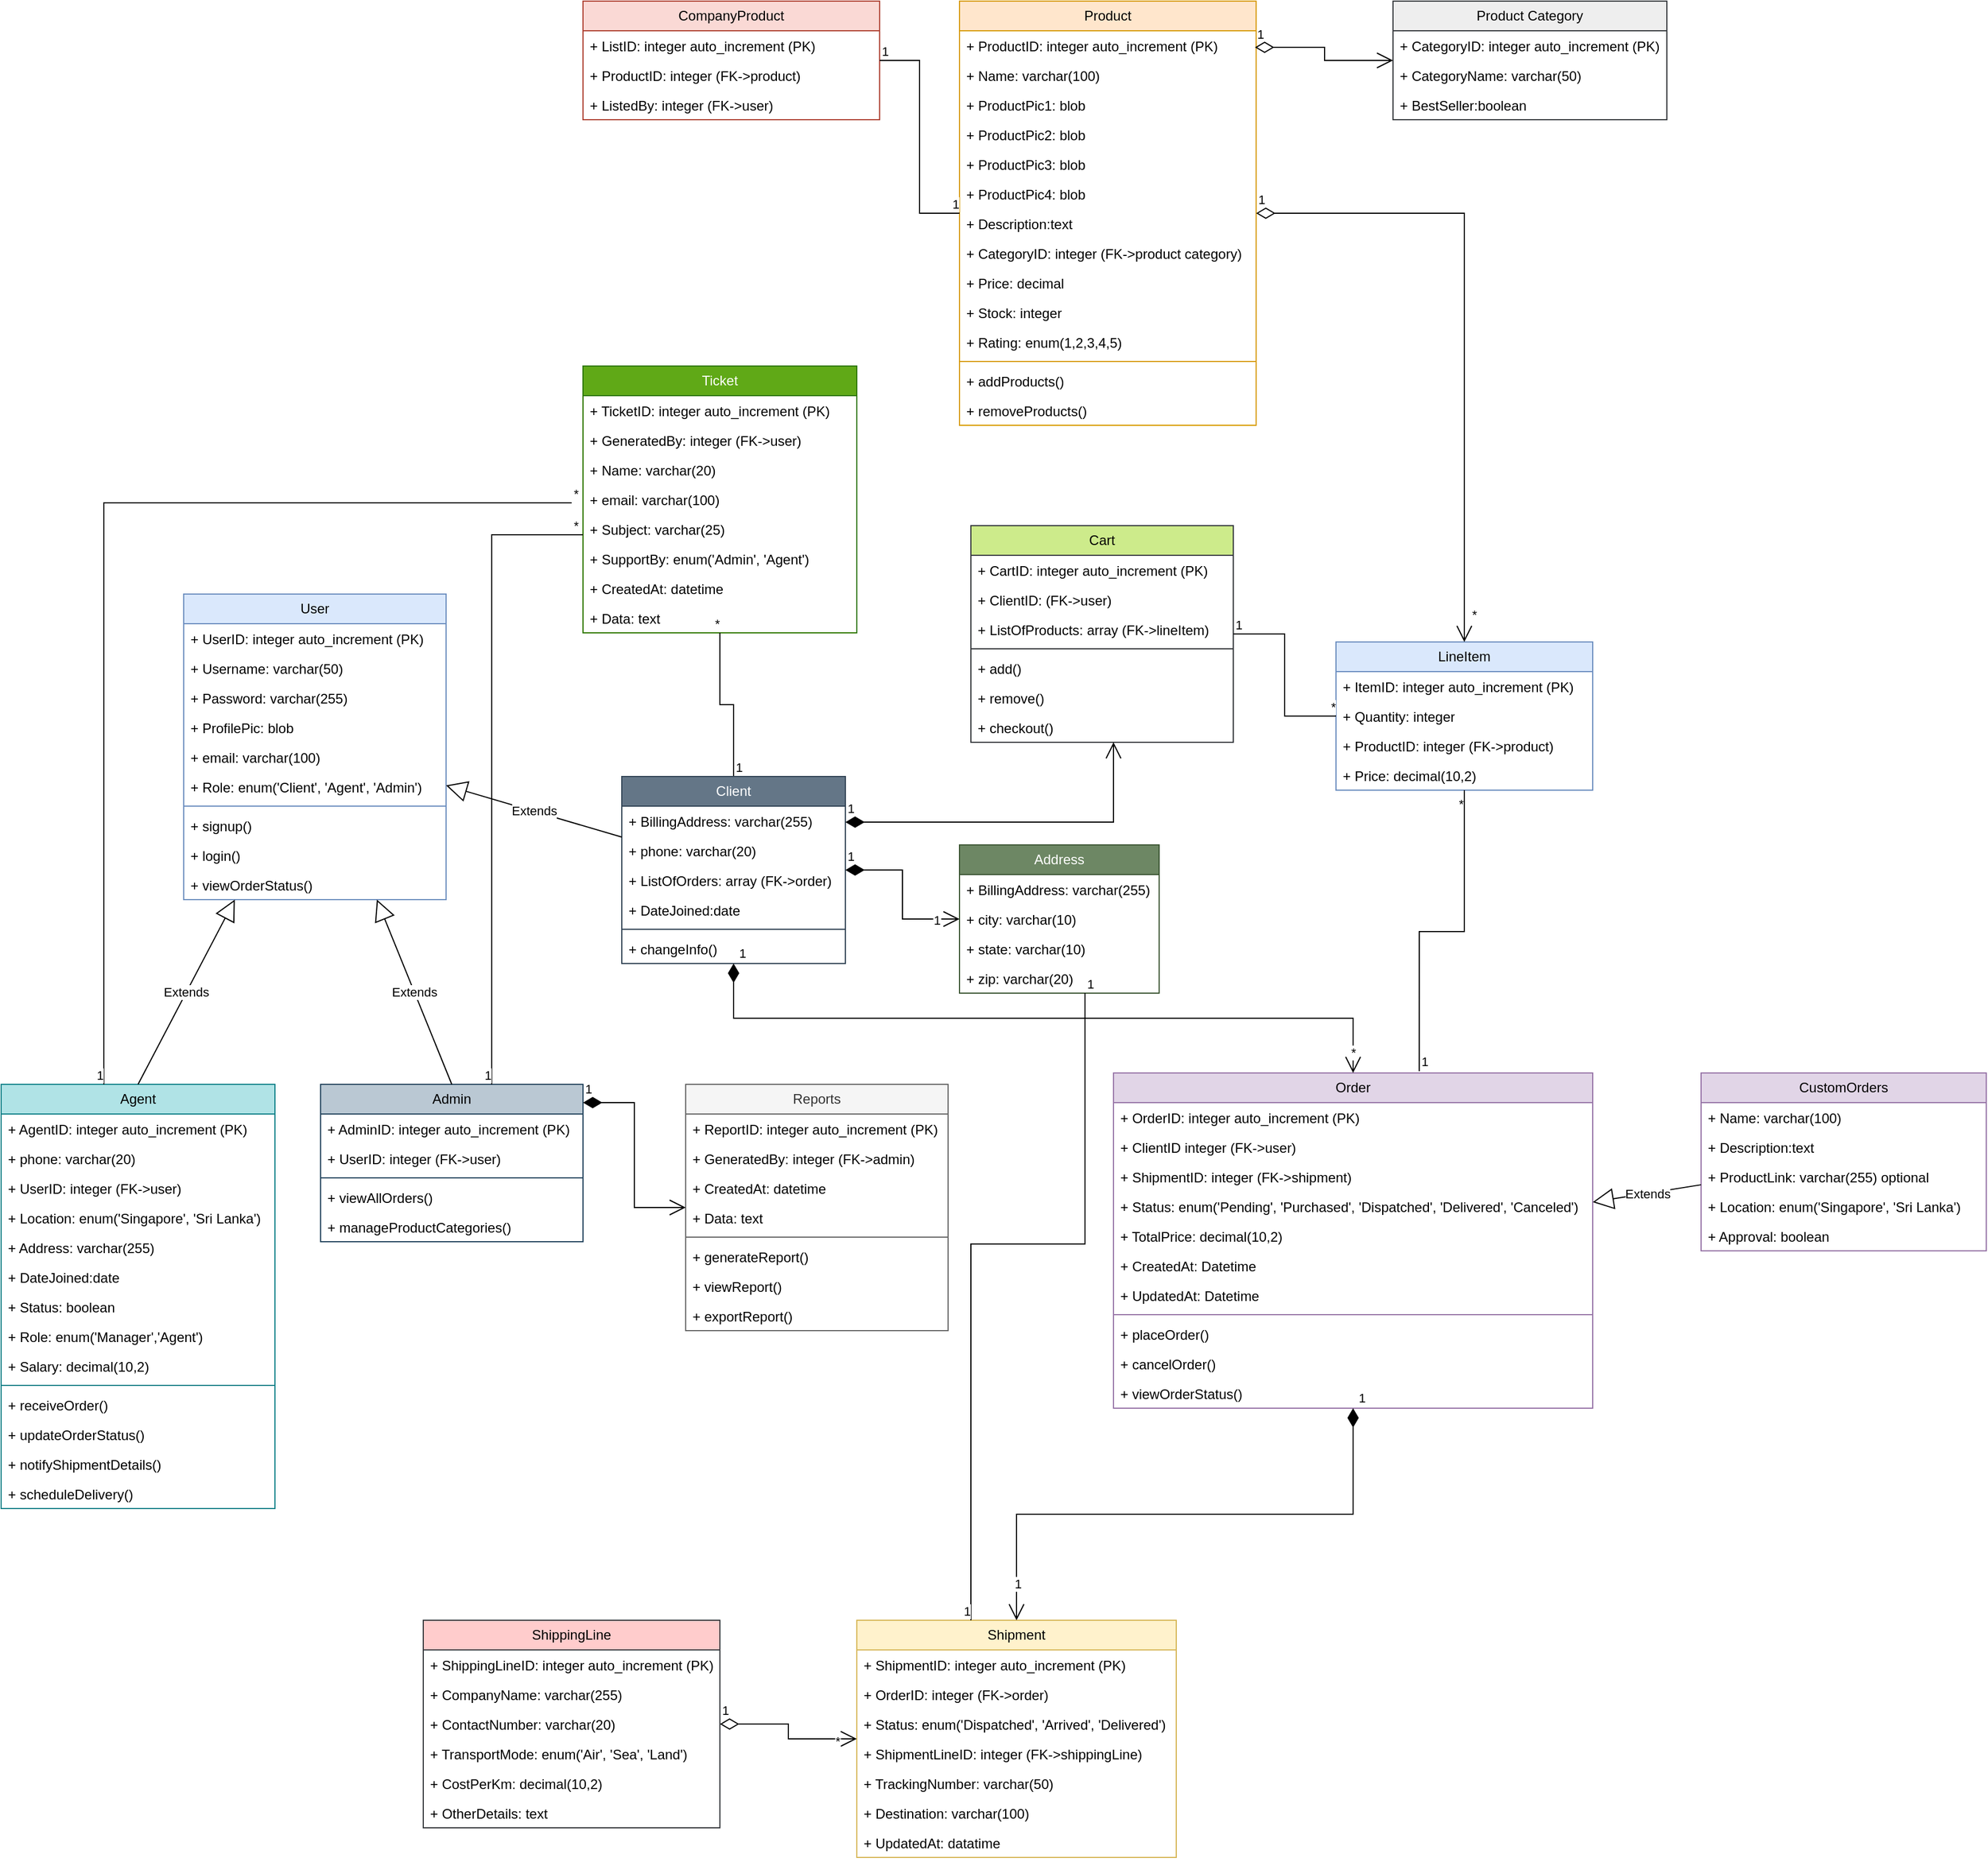 <mxfile version="26.1.1">
  <diagram id="C5RBs43oDa-KdzZeNtuy" name="Page-1">
    <mxGraphModel dx="2207" dy="1999" grid="1" gridSize="10" guides="1" tooltips="1" connect="1" arrows="1" fold="1" page="1" pageScale="1" pageWidth="827" pageHeight="1169" math="0" shadow="0">
      <root>
        <mxCell id="WIyWlLk6GJQsqaUBKTNV-0" />
        <mxCell id="WIyWlLk6GJQsqaUBKTNV-1" parent="WIyWlLk6GJQsqaUBKTNV-0" />
        <mxCell id="zG6QIjlWkqNd9MnI9n7f-4" value="User" style="swimlane;fontStyle=0;childLayout=stackLayout;horizontal=1;startSize=26;fillColor=#dae8fc;horizontalStack=0;resizeParent=1;resizeParentMax=0;resizeLast=0;collapsible=1;marginBottom=0;whiteSpace=wrap;html=1;strokeColor=#6c8ebf;" parent="WIyWlLk6GJQsqaUBKTNV-1" vertex="1">
          <mxGeometry x="30" y="-200" width="230" height="268" as="geometry">
            <mxRectangle x="80" y="100" width="70" height="30" as="alternateBounds" />
          </mxGeometry>
        </mxCell>
        <mxCell id="zG6QIjlWkqNd9MnI9n7f-5" value="+ UserID: integer auto_increment (PK)" style="text;strokeColor=none;fillColor=none;align=left;verticalAlign=top;spacingLeft=4;spacingRight=4;overflow=hidden;rotatable=0;points=[[0,0.5],[1,0.5]];portConstraint=eastwest;whiteSpace=wrap;html=1;" parent="zG6QIjlWkqNd9MnI9n7f-4" vertex="1">
          <mxGeometry y="26" width="230" height="26" as="geometry" />
        </mxCell>
        <mxCell id="zG6QIjlWkqNd9MnI9n7f-6" value="+ Username: varchar(50)" style="text;strokeColor=none;fillColor=none;align=left;verticalAlign=top;spacingLeft=4;spacingRight=4;overflow=hidden;rotatable=0;points=[[0,0.5],[1,0.5]];portConstraint=eastwest;whiteSpace=wrap;html=1;" parent="zG6QIjlWkqNd9MnI9n7f-4" vertex="1">
          <mxGeometry y="52" width="230" height="26" as="geometry" />
        </mxCell>
        <mxCell id="zG6QIjlWkqNd9MnI9n7f-9" value="+ Password: varchar(255)" style="text;strokeColor=none;fillColor=none;align=left;verticalAlign=top;spacingLeft=4;spacingRight=4;overflow=hidden;rotatable=0;points=[[0,0.5],[1,0.5]];portConstraint=eastwest;whiteSpace=wrap;html=1;" parent="zG6QIjlWkqNd9MnI9n7f-4" vertex="1">
          <mxGeometry y="78" width="230" height="26" as="geometry" />
        </mxCell>
        <mxCell id="N8X79jw9GENDLkJlSK4n-0" value="+ ProfilePic: blob" style="text;strokeColor=none;fillColor=none;align=left;verticalAlign=top;spacingLeft=4;spacingRight=4;overflow=hidden;rotatable=0;points=[[0,0.5],[1,0.5]];portConstraint=eastwest;whiteSpace=wrap;html=1;" parent="zG6QIjlWkqNd9MnI9n7f-4" vertex="1">
          <mxGeometry y="104" width="230" height="26" as="geometry" />
        </mxCell>
        <mxCell id="zG6QIjlWkqNd9MnI9n7f-7" value="+ email: varchar(100)" style="text;strokeColor=none;fillColor=none;align=left;verticalAlign=top;spacingLeft=4;spacingRight=4;overflow=hidden;rotatable=0;points=[[0,0.5],[1,0.5]];portConstraint=eastwest;whiteSpace=wrap;html=1;" parent="zG6QIjlWkqNd9MnI9n7f-4" vertex="1">
          <mxGeometry y="130" width="230" height="26" as="geometry" />
        </mxCell>
        <mxCell id="zG6QIjlWkqNd9MnI9n7f-8" value="&lt;div&gt;+ Role: enum(&#39;Client&#39;, &#39;Agent&#39;, &#39;Admin&#39;)&lt;/div&gt;" style="text;strokeColor=none;fillColor=none;align=left;verticalAlign=top;spacingLeft=4;spacingRight=4;overflow=hidden;rotatable=0;points=[[0,0.5],[1,0.5]];portConstraint=eastwest;whiteSpace=wrap;html=1;" parent="zG6QIjlWkqNd9MnI9n7f-4" vertex="1">
          <mxGeometry y="156" width="230" height="26" as="geometry" />
        </mxCell>
        <mxCell id="eo02mEUsfpvcgOOBY72F-0" value="" style="line;strokeWidth=1;fillColor=none;align=left;verticalAlign=middle;spacingTop=-1;spacingLeft=3;spacingRight=3;rotatable=0;labelPosition=right;points=[];portConstraint=eastwest;strokeColor=inherit;" parent="zG6QIjlWkqNd9MnI9n7f-4" vertex="1">
          <mxGeometry y="182" width="230" height="8" as="geometry" />
        </mxCell>
        <mxCell id="eo02mEUsfpvcgOOBY72F-2" value="+ signup()" style="text;strokeColor=none;fillColor=none;align=left;verticalAlign=top;spacingLeft=4;spacingRight=4;overflow=hidden;rotatable=0;points=[[0,0.5],[1,0.5]];portConstraint=eastwest;whiteSpace=wrap;html=1;" parent="zG6QIjlWkqNd9MnI9n7f-4" vertex="1">
          <mxGeometry y="190" width="230" height="26" as="geometry" />
        </mxCell>
        <mxCell id="eo02mEUsfpvcgOOBY72F-3" value="+ login()" style="text;strokeColor=none;fillColor=none;align=left;verticalAlign=top;spacingLeft=4;spacingRight=4;overflow=hidden;rotatable=0;points=[[0,0.5],[1,0.5]];portConstraint=eastwest;whiteSpace=wrap;html=1;" parent="zG6QIjlWkqNd9MnI9n7f-4" vertex="1">
          <mxGeometry y="216" width="230" height="26" as="geometry" />
        </mxCell>
        <mxCell id="eo02mEUsfpvcgOOBY72F-5" value="+ viewOrderStatus()" style="text;strokeColor=none;fillColor=none;align=left;verticalAlign=top;spacingLeft=4;spacingRight=4;overflow=hidden;rotatable=0;points=[[0,0.5],[1,0.5]];portConstraint=eastwest;whiteSpace=wrap;html=1;" parent="zG6QIjlWkqNd9MnI9n7f-4" vertex="1">
          <mxGeometry y="242" width="230" height="26" as="geometry" />
        </mxCell>
        <mxCell id="zG6QIjlWkqNd9MnI9n7f-10" value="Order" style="swimlane;fontStyle=0;childLayout=stackLayout;horizontal=1;startSize=26;fillColor=#e1d5e7;horizontalStack=0;resizeParent=1;resizeParentMax=0;resizeLast=0;collapsible=1;marginBottom=0;whiteSpace=wrap;html=1;strokeColor=#9673a6;" parent="WIyWlLk6GJQsqaUBKTNV-1" vertex="1">
          <mxGeometry x="845" y="220" width="420" height="294" as="geometry" />
        </mxCell>
        <mxCell id="zG6QIjlWkqNd9MnI9n7f-11" value="+ OrderID: integer auto_increment (PK)" style="text;strokeColor=none;fillColor=none;align=left;verticalAlign=top;spacingLeft=4;spacingRight=4;overflow=hidden;rotatable=0;points=[[0,0.5],[1,0.5]];portConstraint=eastwest;whiteSpace=wrap;html=1;" parent="zG6QIjlWkqNd9MnI9n7f-10" vertex="1">
          <mxGeometry y="26" width="420" height="26" as="geometry" />
        </mxCell>
        <mxCell id="zG6QIjlWkqNd9MnI9n7f-12" value="+ ClientID integer (FK-&amp;gt;user)" style="text;strokeColor=none;fillColor=none;align=left;verticalAlign=top;spacingLeft=4;spacingRight=4;overflow=hidden;rotatable=0;points=[[0,0.5],[1,0.5]];portConstraint=eastwest;whiteSpace=wrap;html=1;" parent="zG6QIjlWkqNd9MnI9n7f-10" vertex="1">
          <mxGeometry y="52" width="420" height="26" as="geometry" />
        </mxCell>
        <mxCell id="eo02mEUsfpvcgOOBY72F-66" value="+ ShipmentID: integer (FK-&amp;gt;shipment)" style="text;strokeColor=none;fillColor=none;align=left;verticalAlign=top;spacingLeft=4;spacingRight=4;overflow=hidden;rotatable=0;points=[[0,0.5],[1,0.5]];portConstraint=eastwest;whiteSpace=wrap;html=1;" parent="zG6QIjlWkqNd9MnI9n7f-10" vertex="1">
          <mxGeometry y="78" width="420" height="26" as="geometry" />
        </mxCell>
        <mxCell id="zG6QIjlWkqNd9MnI9n7f-13" value="+ Status: enum(&#39;Pending&#39;, &#39;Purchased&#39;, &#39;Dispatched&#39;, &#39;Delivered&#39;, &#39;Canceled&#39;) " style="text;strokeColor=none;fillColor=none;align=left;verticalAlign=top;spacingLeft=4;spacingRight=4;overflow=hidden;rotatable=0;points=[[0,0.5],[1,0.5]];portConstraint=eastwest;whiteSpace=wrap;html=1;" parent="zG6QIjlWkqNd9MnI9n7f-10" vertex="1">
          <mxGeometry y="104" width="420" height="26" as="geometry" />
        </mxCell>
        <mxCell id="F5Yj2oDbd4km9pXN7CrR-9" value="+ TotalPrice: decimal(10,2)" style="text;strokeColor=none;fillColor=none;align=left;verticalAlign=top;spacingLeft=4;spacingRight=4;overflow=hidden;rotatable=0;points=[[0,0.5],[1,0.5]];portConstraint=eastwest;whiteSpace=wrap;html=1;" parent="zG6QIjlWkqNd9MnI9n7f-10" vertex="1">
          <mxGeometry y="130" width="420" height="26" as="geometry" />
        </mxCell>
        <mxCell id="zG6QIjlWkqNd9MnI9n7f-16" value="+ CreatedAt: Datetime " style="text;strokeColor=none;fillColor=none;align=left;verticalAlign=top;spacingLeft=4;spacingRight=4;overflow=hidden;rotatable=0;points=[[0,0.5],[1,0.5]];portConstraint=eastwest;whiteSpace=wrap;html=1;" parent="zG6QIjlWkqNd9MnI9n7f-10" vertex="1">
          <mxGeometry y="156" width="420" height="26" as="geometry" />
        </mxCell>
        <mxCell id="zG6QIjlWkqNd9MnI9n7f-15" value="+ UpdatedAt: Datetime" style="text;strokeColor=none;fillColor=none;align=left;verticalAlign=top;spacingLeft=4;spacingRight=4;overflow=hidden;rotatable=0;points=[[0,0.5],[1,0.5]];portConstraint=eastwest;whiteSpace=wrap;html=1;" parent="zG6QIjlWkqNd9MnI9n7f-10" vertex="1">
          <mxGeometry y="182" width="420" height="26" as="geometry" />
        </mxCell>
        <mxCell id="eo02mEUsfpvcgOOBY72F-84" value="" style="line;strokeWidth=1;fillColor=none;align=left;verticalAlign=middle;spacingTop=-1;spacingLeft=3;spacingRight=3;rotatable=0;labelPosition=right;points=[];portConstraint=eastwest;strokeColor=inherit;" parent="zG6QIjlWkqNd9MnI9n7f-10" vertex="1">
          <mxGeometry y="208" width="420" height="8" as="geometry" />
        </mxCell>
        <mxCell id="eo02mEUsfpvcgOOBY72F-76" value="+ placeOrder()" style="text;strokeColor=none;fillColor=none;align=left;verticalAlign=top;spacingLeft=4;spacingRight=4;overflow=hidden;rotatable=0;points=[[0,0.5],[1,0.5]];portConstraint=eastwest;whiteSpace=wrap;html=1;" parent="zG6QIjlWkqNd9MnI9n7f-10" vertex="1">
          <mxGeometry y="216" width="420" height="26" as="geometry" />
        </mxCell>
        <mxCell id="eo02mEUsfpvcgOOBY72F-78" value="+ cancelOrder()" style="text;strokeColor=none;fillColor=none;align=left;verticalAlign=top;spacingLeft=4;spacingRight=4;overflow=hidden;rotatable=0;points=[[0,0.5],[1,0.5]];portConstraint=eastwest;whiteSpace=wrap;html=1;" parent="zG6QIjlWkqNd9MnI9n7f-10" vertex="1">
          <mxGeometry y="242" width="420" height="26" as="geometry" />
        </mxCell>
        <mxCell id="eo02mEUsfpvcgOOBY72F-77" value="+ viewOrderStatus()" style="text;strokeColor=none;fillColor=none;align=left;verticalAlign=top;spacingLeft=4;spacingRight=4;overflow=hidden;rotatable=0;points=[[0,0.5],[1,0.5]];portConstraint=eastwest;whiteSpace=wrap;html=1;" parent="zG6QIjlWkqNd9MnI9n7f-10" vertex="1">
          <mxGeometry y="268" width="420" height="26" as="geometry" />
        </mxCell>
        <mxCell id="zG6QIjlWkqNd9MnI9n7f-17" value="Product" style="swimlane;fontStyle=0;childLayout=stackLayout;horizontal=1;startSize=26;fillColor=#ffe6cc;horizontalStack=0;resizeParent=1;resizeParentMax=0;resizeLast=0;collapsible=1;marginBottom=0;whiteSpace=wrap;html=1;strokeColor=#d79b00;" parent="WIyWlLk6GJQsqaUBKTNV-1" vertex="1">
          <mxGeometry x="710" y="-720" width="260" height="372" as="geometry" />
        </mxCell>
        <mxCell id="zG6QIjlWkqNd9MnI9n7f-18" value="+ ProductID: integer&amp;nbsp;auto_increment (PK)" style="text;strokeColor=none;fillColor=none;align=left;verticalAlign=top;spacingLeft=4;spacingRight=4;overflow=hidden;rotatable=0;points=[[0,0.5],[1,0.5]];portConstraint=eastwest;whiteSpace=wrap;html=1;" parent="zG6QIjlWkqNd9MnI9n7f-17" vertex="1">
          <mxGeometry y="26" width="260" height="26" as="geometry" />
        </mxCell>
        <mxCell id="zG6QIjlWkqNd9MnI9n7f-19" value="+ Name: varchar(100)" style="text;strokeColor=none;fillColor=none;align=left;verticalAlign=top;spacingLeft=4;spacingRight=4;overflow=hidden;rotatable=0;points=[[0,0.5],[1,0.5]];portConstraint=eastwest;whiteSpace=wrap;html=1;" parent="zG6QIjlWkqNd9MnI9n7f-17" vertex="1">
          <mxGeometry y="52" width="260" height="26" as="geometry" />
        </mxCell>
        <mxCell id="N8X79jw9GENDLkJlSK4n-4" value="+ ProductPic1: blob" style="text;strokeColor=none;fillColor=none;align=left;verticalAlign=top;spacingLeft=4;spacingRight=4;overflow=hidden;rotatable=0;points=[[0,0.5],[1,0.5]];portConstraint=eastwest;whiteSpace=wrap;html=1;" parent="zG6QIjlWkqNd9MnI9n7f-17" vertex="1">
          <mxGeometry y="78" width="260" height="26" as="geometry" />
        </mxCell>
        <mxCell id="N8X79jw9GENDLkJlSK4n-5" value="+ ProductPic2: blob" style="text;strokeColor=none;fillColor=none;align=left;verticalAlign=top;spacingLeft=4;spacingRight=4;overflow=hidden;rotatable=0;points=[[0,0.5],[1,0.5]];portConstraint=eastwest;whiteSpace=wrap;html=1;" parent="zG6QIjlWkqNd9MnI9n7f-17" vertex="1">
          <mxGeometry y="104" width="260" height="26" as="geometry" />
        </mxCell>
        <mxCell id="N8X79jw9GENDLkJlSK4n-6" value="+ ProductPic3: blob" style="text;strokeColor=none;fillColor=none;align=left;verticalAlign=top;spacingLeft=4;spacingRight=4;overflow=hidden;rotatable=0;points=[[0,0.5],[1,0.5]];portConstraint=eastwest;whiteSpace=wrap;html=1;" parent="zG6QIjlWkqNd9MnI9n7f-17" vertex="1">
          <mxGeometry y="130" width="260" height="26" as="geometry" />
        </mxCell>
        <mxCell id="N8X79jw9GENDLkJlSK4n-7" value="+ ProductPic4: blob" style="text;strokeColor=none;fillColor=none;align=left;verticalAlign=top;spacingLeft=4;spacingRight=4;overflow=hidden;rotatable=0;points=[[0,0.5],[1,0.5]];portConstraint=eastwest;whiteSpace=wrap;html=1;" parent="zG6QIjlWkqNd9MnI9n7f-17" vertex="1">
          <mxGeometry y="156" width="260" height="26" as="geometry" />
        </mxCell>
        <mxCell id="N8X79jw9GENDLkJlSK4n-8" value="+ Description:text" style="text;strokeColor=none;fillColor=none;align=left;verticalAlign=top;spacingLeft=4;spacingRight=4;overflow=hidden;rotatable=0;points=[[0,0.5],[1,0.5]];portConstraint=eastwest;whiteSpace=wrap;html=1;" parent="zG6QIjlWkqNd9MnI9n7f-17" vertex="1">
          <mxGeometry y="182" width="260" height="26" as="geometry" />
        </mxCell>
        <mxCell id="zG6QIjlWkqNd9MnI9n7f-20" value="+ CategoryID: integer (FK-&amp;gt;product category)" style="text;strokeColor=none;fillColor=none;align=left;verticalAlign=top;spacingLeft=4;spacingRight=4;overflow=hidden;rotatable=0;points=[[0,0.5],[1,0.5]];portConstraint=eastwest;whiteSpace=wrap;html=1;" parent="zG6QIjlWkqNd9MnI9n7f-17" vertex="1">
          <mxGeometry y="208" width="260" height="26" as="geometry" />
        </mxCell>
        <mxCell id="zG6QIjlWkqNd9MnI9n7f-23" value="+ Price: decimal" style="text;strokeColor=none;fillColor=none;align=left;verticalAlign=top;spacingLeft=4;spacingRight=4;overflow=hidden;rotatable=0;points=[[0,0.5],[1,0.5]];portConstraint=eastwest;whiteSpace=wrap;html=1;" parent="zG6QIjlWkqNd9MnI9n7f-17" vertex="1">
          <mxGeometry y="234" width="260" height="26" as="geometry" />
        </mxCell>
        <mxCell id="zG6QIjlWkqNd9MnI9n7f-21" value="+ Stock: integer" style="text;strokeColor=none;fillColor=none;align=left;verticalAlign=top;spacingLeft=4;spacingRight=4;overflow=hidden;rotatable=0;points=[[0,0.5],[1,0.5]];portConstraint=eastwest;whiteSpace=wrap;html=1;" parent="zG6QIjlWkqNd9MnI9n7f-17" vertex="1">
          <mxGeometry y="260" width="260" height="26" as="geometry" />
        </mxCell>
        <mxCell id="N8X79jw9GENDLkJlSK4n-15" value="+ Rating: enum(1,2,3,4,5)" style="text;strokeColor=none;fillColor=none;align=left;verticalAlign=top;spacingLeft=4;spacingRight=4;overflow=hidden;rotatable=0;points=[[0,0.5],[1,0.5]];portConstraint=eastwest;whiteSpace=wrap;html=1;" parent="zG6QIjlWkqNd9MnI9n7f-17" vertex="1">
          <mxGeometry y="286" width="260" height="26" as="geometry" />
        </mxCell>
        <mxCell id="eo02mEUsfpvcgOOBY72F-91" value="" style="line;strokeWidth=1;fillColor=none;align=left;verticalAlign=middle;spacingTop=-1;spacingLeft=3;spacingRight=3;rotatable=0;labelPosition=right;points=[];portConstraint=eastwest;strokeColor=inherit;" parent="zG6QIjlWkqNd9MnI9n7f-17" vertex="1">
          <mxGeometry y="312" width="260" height="8" as="geometry" />
        </mxCell>
        <mxCell id="eo02mEUsfpvcgOOBY72F-92" value="+ addProducts()" style="text;strokeColor=none;fillColor=none;align=left;verticalAlign=top;spacingLeft=4;spacingRight=4;overflow=hidden;rotatable=0;points=[[0,0.5],[1,0.5]];portConstraint=eastwest;whiteSpace=wrap;html=1;" parent="zG6QIjlWkqNd9MnI9n7f-17" vertex="1">
          <mxGeometry y="320" width="260" height="26" as="geometry" />
        </mxCell>
        <mxCell id="eo02mEUsfpvcgOOBY72F-93" value="+ removeProducts()" style="text;strokeColor=none;fillColor=none;align=left;verticalAlign=top;spacingLeft=4;spacingRight=4;overflow=hidden;rotatable=0;points=[[0,0.5],[1,0.5]];portConstraint=eastwest;whiteSpace=wrap;html=1;" parent="zG6QIjlWkqNd9MnI9n7f-17" vertex="1">
          <mxGeometry y="346" width="260" height="26" as="geometry" />
        </mxCell>
        <mxCell id="zG6QIjlWkqNd9MnI9n7f-24" value="Product Category" style="swimlane;fontStyle=0;childLayout=stackLayout;horizontal=1;startSize=26;fillColor=#eeeeee;horizontalStack=0;resizeParent=1;resizeParentMax=0;resizeLast=0;collapsible=1;marginBottom=0;whiteSpace=wrap;html=1;strokeColor=#36393d;" parent="WIyWlLk6GJQsqaUBKTNV-1" vertex="1">
          <mxGeometry x="1090" y="-720" width="240" height="104" as="geometry" />
        </mxCell>
        <mxCell id="zG6QIjlWkqNd9MnI9n7f-25" value="+ CategoryID: integer auto_increment (PK)" style="text;strokeColor=none;fillColor=none;align=left;verticalAlign=top;spacingLeft=4;spacingRight=4;overflow=hidden;rotatable=0;points=[[0,0.5],[1,0.5]];portConstraint=eastwest;whiteSpace=wrap;html=1;" parent="zG6QIjlWkqNd9MnI9n7f-24" vertex="1">
          <mxGeometry y="26" width="240" height="26" as="geometry" />
        </mxCell>
        <mxCell id="zG6QIjlWkqNd9MnI9n7f-26" value="+ CategoryName: varchar(50)" style="text;strokeColor=none;fillColor=none;align=left;verticalAlign=top;spacingLeft=4;spacingRight=4;overflow=hidden;rotatable=0;points=[[0,0.5],[1,0.5]];portConstraint=eastwest;whiteSpace=wrap;html=1;" parent="zG6QIjlWkqNd9MnI9n7f-24" vertex="1">
          <mxGeometry y="52" width="240" height="26" as="geometry" />
        </mxCell>
        <mxCell id="N8X79jw9GENDLkJlSK4n-9" value="+ BestSeller:boolean" style="text;strokeColor=none;fillColor=none;align=left;verticalAlign=top;spacingLeft=4;spacingRight=4;overflow=hidden;rotatable=0;points=[[0,0.5],[1,0.5]];portConstraint=eastwest;whiteSpace=wrap;html=1;" parent="zG6QIjlWkqNd9MnI9n7f-24" vertex="1">
          <mxGeometry y="78" width="240" height="26" as="geometry" />
        </mxCell>
        <mxCell id="zG6QIjlWkqNd9MnI9n7f-29" value="Shipment" style="swimlane;fontStyle=0;childLayout=stackLayout;horizontal=1;startSize=26;fillColor=#fff2cc;horizontalStack=0;resizeParent=1;resizeParentMax=0;resizeLast=0;collapsible=1;marginBottom=0;whiteSpace=wrap;html=1;strokeColor=#d6b656;" parent="WIyWlLk6GJQsqaUBKTNV-1" vertex="1">
          <mxGeometry x="620" y="700" width="280" height="208" as="geometry" />
        </mxCell>
        <mxCell id="zG6QIjlWkqNd9MnI9n7f-30" value="+ ShipmentID: integer auto_increment (PK)" style="text;strokeColor=none;fillColor=none;align=left;verticalAlign=top;spacingLeft=4;spacingRight=4;overflow=hidden;rotatable=0;points=[[0,0.5],[1,0.5]];portConstraint=eastwest;whiteSpace=wrap;html=1;" parent="zG6QIjlWkqNd9MnI9n7f-29" vertex="1">
          <mxGeometry y="26" width="280" height="26" as="geometry" />
        </mxCell>
        <mxCell id="zG6QIjlWkqNd9MnI9n7f-31" value="+ OrderID: integer (FK-&amp;gt;order)" style="text;strokeColor=none;fillColor=none;align=left;verticalAlign=top;spacingLeft=4;spacingRight=4;overflow=hidden;rotatable=0;points=[[0,0.5],[1,0.5]];portConstraint=eastwest;whiteSpace=wrap;html=1;" parent="zG6QIjlWkqNd9MnI9n7f-29" vertex="1">
          <mxGeometry y="52" width="280" height="26" as="geometry" />
        </mxCell>
        <mxCell id="zG6QIjlWkqNd9MnI9n7f-32" value="+ Status: enum(&#39;Dispatched&#39;, &#39;Arrived&#39;, &#39;Delivered&#39;)" style="text;strokeColor=none;fillColor=none;align=left;verticalAlign=top;spacingLeft=4;spacingRight=4;overflow=hidden;rotatable=0;points=[[0,0.5],[1,0.5]];portConstraint=eastwest;whiteSpace=wrap;html=1;" parent="zG6QIjlWkqNd9MnI9n7f-29" vertex="1">
          <mxGeometry y="78" width="280" height="26" as="geometry" />
        </mxCell>
        <mxCell id="F5Yj2oDbd4km9pXN7CrR-17" value="+ ShipmentLineID: integer (FK-&amp;gt;shippingLine)" style="text;strokeColor=none;fillColor=none;align=left;verticalAlign=top;spacingLeft=4;spacingRight=4;overflow=hidden;rotatable=0;points=[[0,0.5],[1,0.5]];portConstraint=eastwest;whiteSpace=wrap;html=1;" parent="zG6QIjlWkqNd9MnI9n7f-29" vertex="1">
          <mxGeometry y="104" width="280" height="26" as="geometry" />
        </mxCell>
        <mxCell id="zG6QIjlWkqNd9MnI9n7f-27" value="+ TrackingNumber: varchar(50)" style="text;strokeColor=none;fillColor=none;align=left;verticalAlign=top;spacingLeft=4;spacingRight=4;overflow=hidden;rotatable=0;points=[[0,0.5],[1,0.5]];portConstraint=eastwest;whiteSpace=wrap;html=1;" parent="zG6QIjlWkqNd9MnI9n7f-29" vertex="1">
          <mxGeometry y="130" width="280" height="26" as="geometry" />
        </mxCell>
        <mxCell id="zG6QIjlWkqNd9MnI9n7f-22" value="+ Destination: varchar(100)" style="text;strokeColor=none;fillColor=none;align=left;verticalAlign=top;spacingLeft=4;spacingRight=4;overflow=hidden;rotatable=0;points=[[0,0.5],[1,0.5]];portConstraint=eastwest;whiteSpace=wrap;html=1;" parent="zG6QIjlWkqNd9MnI9n7f-29" vertex="1">
          <mxGeometry y="156" width="280" height="26" as="geometry" />
        </mxCell>
        <mxCell id="zG6QIjlWkqNd9MnI9n7f-37" value="+ UpdatedAt: datatime" style="text;strokeColor=none;fillColor=none;align=left;verticalAlign=top;spacingLeft=4;spacingRight=4;overflow=hidden;rotatable=0;points=[[0,0.5],[1,0.5]];portConstraint=eastwest;whiteSpace=wrap;html=1;" parent="zG6QIjlWkqNd9MnI9n7f-29" vertex="1">
          <mxGeometry y="182" width="280" height="26" as="geometry" />
        </mxCell>
        <mxCell id="zG6QIjlWkqNd9MnI9n7f-38" value="Agent" style="swimlane;fontStyle=0;childLayout=stackLayout;horizontal=1;startSize=26;fillColor=#b0e3e6;horizontalStack=0;resizeParent=1;resizeParentMax=0;resizeLast=0;collapsible=1;marginBottom=0;whiteSpace=wrap;html=1;strokeColor=#0e8088;" parent="WIyWlLk6GJQsqaUBKTNV-1" vertex="1">
          <mxGeometry x="-130" y="230" width="240" height="372" as="geometry" />
        </mxCell>
        <mxCell id="zG6QIjlWkqNd9MnI9n7f-39" value="+ AgentID: integer auto_increment (PK)" style="text;strokeColor=none;fillColor=none;align=left;verticalAlign=top;spacingLeft=4;spacingRight=4;overflow=hidden;rotatable=0;points=[[0,0.5],[1,0.5]];portConstraint=eastwest;whiteSpace=wrap;html=1;" parent="zG6QIjlWkqNd9MnI9n7f-38" vertex="1">
          <mxGeometry y="26" width="240" height="26" as="geometry" />
        </mxCell>
        <mxCell id="N8X79jw9GENDLkJlSK4n-3" value="+ phone: varchar(20)" style="text;strokeColor=none;fillColor=none;align=left;verticalAlign=top;spacingLeft=4;spacingRight=4;overflow=hidden;rotatable=0;points=[[0,0.5],[1,0.5]];portConstraint=eastwest;whiteSpace=wrap;html=1;" parent="zG6QIjlWkqNd9MnI9n7f-38" vertex="1">
          <mxGeometry y="52" width="240" height="26" as="geometry" />
        </mxCell>
        <mxCell id="zG6QIjlWkqNd9MnI9n7f-40" value="+ UserID: integer (FK-&amp;gt;user)" style="text;strokeColor=none;fillColor=none;align=left;verticalAlign=top;spacingLeft=4;spacingRight=4;overflow=hidden;rotatable=0;points=[[0,0.5],[1,0.5]];portConstraint=eastwest;whiteSpace=wrap;html=1;" parent="zG6QIjlWkqNd9MnI9n7f-38" vertex="1">
          <mxGeometry y="78" width="240" height="26" as="geometry" />
        </mxCell>
        <mxCell id="zG6QIjlWkqNd9MnI9n7f-41" value="+ Location: enum(&#39;Singapore&#39;, &#39;Sri Lanka&#39;)" style="text;strokeColor=none;fillColor=none;align=left;verticalAlign=top;spacingLeft=4;spacingRight=4;overflow=hidden;rotatable=0;points=[[0,0.5],[1,0.5]];portConstraint=eastwest;whiteSpace=wrap;html=1;" parent="zG6QIjlWkqNd9MnI9n7f-38" vertex="1">
          <mxGeometry y="104" width="240" height="26" as="geometry" />
        </mxCell>
        <mxCell id="N8X79jw9GENDLkJlSK4n-10" value="+ Address: varchar(255)" style="text;strokeColor=none;fillColor=none;align=left;verticalAlign=top;spacingLeft=4;spacingRight=4;overflow=hidden;rotatable=0;points=[[0,0.5],[1,0.5]];portConstraint=eastwest;whiteSpace=wrap;html=1;" parent="zG6QIjlWkqNd9MnI9n7f-38" vertex="1">
          <mxGeometry y="130" width="240" height="26" as="geometry" />
        </mxCell>
        <mxCell id="N8X79jw9GENDLkJlSK4n-12" value="+ DateJoined:date" style="text;strokeColor=none;fillColor=none;align=left;verticalAlign=top;spacingLeft=4;spacingRight=4;overflow=hidden;rotatable=0;points=[[0,0.5],[1,0.5]];portConstraint=eastwest;whiteSpace=wrap;html=1;" parent="zG6QIjlWkqNd9MnI9n7f-38" vertex="1">
          <mxGeometry y="156" width="240" height="26" as="geometry" />
        </mxCell>
        <mxCell id="N8X79jw9GENDLkJlSK4n-13" value="+ Status: boolean" style="text;strokeColor=none;fillColor=none;align=left;verticalAlign=top;spacingLeft=4;spacingRight=4;overflow=hidden;rotatable=0;points=[[0,0.5],[1,0.5]];portConstraint=eastwest;whiteSpace=wrap;html=1;" parent="zG6QIjlWkqNd9MnI9n7f-38" vertex="1">
          <mxGeometry y="182" width="240" height="26" as="geometry" />
        </mxCell>
        <mxCell id="N8X79jw9GENDLkJlSK4n-14" value="+ Role: enum(&#39;Manager&#39;,&#39;Agent&#39;)" style="text;strokeColor=none;fillColor=none;align=left;verticalAlign=top;spacingLeft=4;spacingRight=4;overflow=hidden;rotatable=0;points=[[0,0.5],[1,0.5]];portConstraint=eastwest;whiteSpace=wrap;html=1;" parent="zG6QIjlWkqNd9MnI9n7f-38" vertex="1">
          <mxGeometry y="208" width="240" height="26" as="geometry" />
        </mxCell>
        <mxCell id="N8X79jw9GENDLkJlSK4n-22" value="+ Salary: decimal(10,2)" style="text;strokeColor=none;fillColor=none;align=left;verticalAlign=top;spacingLeft=4;spacingRight=4;overflow=hidden;rotatable=0;points=[[0,0.5],[1,0.5]];portConstraint=eastwest;whiteSpace=wrap;html=1;" parent="zG6QIjlWkqNd9MnI9n7f-38" vertex="1">
          <mxGeometry y="234" width="240" height="26" as="geometry" />
        </mxCell>
        <mxCell id="eo02mEUsfpvcgOOBY72F-6" value="" style="line;strokeWidth=1;fillColor=none;align=left;verticalAlign=middle;spacingTop=-1;spacingLeft=3;spacingRight=3;rotatable=0;labelPosition=right;points=[];portConstraint=eastwest;strokeColor=inherit;" parent="zG6QIjlWkqNd9MnI9n7f-38" vertex="1">
          <mxGeometry y="260" width="240" height="8" as="geometry" />
        </mxCell>
        <mxCell id="eo02mEUsfpvcgOOBY72F-7" value="+ receiveOrder()" style="text;strokeColor=none;fillColor=none;align=left;verticalAlign=top;spacingLeft=4;spacingRight=4;overflow=hidden;rotatable=0;points=[[0,0.5],[1,0.5]];portConstraint=eastwest;whiteSpace=wrap;html=1;" parent="zG6QIjlWkqNd9MnI9n7f-38" vertex="1">
          <mxGeometry y="268" width="240" height="26" as="geometry" />
        </mxCell>
        <mxCell id="eo02mEUsfpvcgOOBY72F-8" value="+ updateOrderStatus()" style="text;strokeColor=none;fillColor=none;align=left;verticalAlign=top;spacingLeft=4;spacingRight=4;overflow=hidden;rotatable=0;points=[[0,0.5],[1,0.5]];portConstraint=eastwest;whiteSpace=wrap;html=1;" parent="zG6QIjlWkqNd9MnI9n7f-38" vertex="1">
          <mxGeometry y="294" width="240" height="26" as="geometry" />
        </mxCell>
        <mxCell id="eo02mEUsfpvcgOOBY72F-9" value="+ notifyShipmentDetails()" style="text;strokeColor=none;fillColor=none;align=left;verticalAlign=top;spacingLeft=4;spacingRight=4;overflow=hidden;rotatable=0;points=[[0,0.5],[1,0.5]];portConstraint=eastwest;whiteSpace=wrap;html=1;" parent="zG6QIjlWkqNd9MnI9n7f-38" vertex="1">
          <mxGeometry y="320" width="240" height="26" as="geometry" />
        </mxCell>
        <mxCell id="eo02mEUsfpvcgOOBY72F-19" value="+ scheduleDelivery()" style="text;strokeColor=none;fillColor=none;align=left;verticalAlign=top;spacingLeft=4;spacingRight=4;overflow=hidden;rotatable=0;points=[[0,0.5],[1,0.5]];portConstraint=eastwest;whiteSpace=wrap;html=1;" parent="zG6QIjlWkqNd9MnI9n7f-38" vertex="1">
          <mxGeometry y="346" width="240" height="26" as="geometry" />
        </mxCell>
        <mxCell id="zG6QIjlWkqNd9MnI9n7f-46" value="Admin" style="swimlane;fontStyle=0;childLayout=stackLayout;horizontal=1;startSize=26;fillColor=#bac8d3;horizontalStack=0;resizeParent=1;resizeParentMax=0;resizeLast=0;collapsible=1;marginBottom=0;whiteSpace=wrap;html=1;strokeColor=#23445d;" parent="WIyWlLk6GJQsqaUBKTNV-1" vertex="1">
          <mxGeometry x="150" y="230" width="230" height="138" as="geometry" />
        </mxCell>
        <mxCell id="zG6QIjlWkqNd9MnI9n7f-47" value="+ AdminID: integer&amp;nbsp;auto_increment (PK)" style="text;strokeColor=none;fillColor=none;align=left;verticalAlign=top;spacingLeft=4;spacingRight=4;overflow=hidden;rotatable=0;points=[[0,0.5],[1,0.5]];portConstraint=eastwest;whiteSpace=wrap;html=1;" parent="zG6QIjlWkqNd9MnI9n7f-46" vertex="1">
          <mxGeometry y="26" width="230" height="26" as="geometry" />
        </mxCell>
        <mxCell id="zG6QIjlWkqNd9MnI9n7f-48" value="+ UserID: integer (FK-&amp;gt;user)" style="text;strokeColor=none;fillColor=none;align=left;verticalAlign=top;spacingLeft=4;spacingRight=4;overflow=hidden;rotatable=0;points=[[0,0.5],[1,0.5]];portConstraint=eastwest;whiteSpace=wrap;html=1;" parent="zG6QIjlWkqNd9MnI9n7f-46" vertex="1">
          <mxGeometry y="52" width="230" height="26" as="geometry" />
        </mxCell>
        <mxCell id="eo02mEUsfpvcgOOBY72F-16" value="" style="line;strokeWidth=1;fillColor=none;align=left;verticalAlign=middle;spacingTop=-1;spacingLeft=3;spacingRight=3;rotatable=0;labelPosition=right;points=[];portConstraint=eastwest;strokeColor=inherit;" parent="zG6QIjlWkqNd9MnI9n7f-46" vertex="1">
          <mxGeometry y="78" width="230" height="8" as="geometry" />
        </mxCell>
        <mxCell id="eo02mEUsfpvcgOOBY72F-15" value="+ viewAllOrders()" style="text;strokeColor=none;fillColor=none;align=left;verticalAlign=top;spacingLeft=4;spacingRight=4;overflow=hidden;rotatable=0;points=[[0,0.5],[1,0.5]];portConstraint=eastwest;whiteSpace=wrap;html=1;" parent="zG6QIjlWkqNd9MnI9n7f-46" vertex="1">
          <mxGeometry y="86" width="230" height="26" as="geometry" />
        </mxCell>
        <mxCell id="eo02mEUsfpvcgOOBY72F-17" value="+ manageProductCategories()" style="text;strokeColor=none;fillColor=none;align=left;verticalAlign=top;spacingLeft=4;spacingRight=4;overflow=hidden;rotatable=0;points=[[0,0.5],[1,0.5]];portConstraint=eastwest;whiteSpace=wrap;html=1;" parent="zG6QIjlWkqNd9MnI9n7f-46" vertex="1">
          <mxGeometry y="112" width="230" height="26" as="geometry" />
        </mxCell>
        <mxCell id="zG6QIjlWkqNd9MnI9n7f-50" value="Reports" style="swimlane;fontStyle=0;childLayout=stackLayout;horizontal=1;startSize=26;fillColor=#f5f5f5;horizontalStack=0;resizeParent=1;resizeParentMax=0;resizeLast=0;collapsible=1;marginBottom=0;whiteSpace=wrap;html=1;fontColor=#333333;strokeColor=#666666;" parent="WIyWlLk6GJQsqaUBKTNV-1" vertex="1">
          <mxGeometry x="470" y="230" width="230" height="216" as="geometry" />
        </mxCell>
        <mxCell id="zG6QIjlWkqNd9MnI9n7f-51" value="+ ReportID: integer auto_increment (PK)" style="text;strokeColor=none;fillColor=none;align=left;verticalAlign=top;spacingLeft=4;spacingRight=4;overflow=hidden;rotatable=0;points=[[0,0.5],[1,0.5]];portConstraint=eastwest;whiteSpace=wrap;html=1;" parent="zG6QIjlWkqNd9MnI9n7f-50" vertex="1">
          <mxGeometry y="26" width="230" height="26" as="geometry" />
        </mxCell>
        <mxCell id="zG6QIjlWkqNd9MnI9n7f-52" value="+ GeneratedBy: integer (FK-&amp;gt;admin)" style="text;strokeColor=none;fillColor=none;align=left;verticalAlign=top;spacingLeft=4;spacingRight=4;overflow=hidden;rotatable=0;points=[[0,0.5],[1,0.5]];portConstraint=eastwest;whiteSpace=wrap;html=1;" parent="zG6QIjlWkqNd9MnI9n7f-50" vertex="1">
          <mxGeometry y="52" width="230" height="26" as="geometry" />
        </mxCell>
        <mxCell id="zG6QIjlWkqNd9MnI9n7f-53" value="+ CreatedAt: datetime" style="text;strokeColor=none;fillColor=none;align=left;verticalAlign=top;spacingLeft=4;spacingRight=4;overflow=hidden;rotatable=0;points=[[0,0.5],[1,0.5]];portConstraint=eastwest;whiteSpace=wrap;html=1;" parent="zG6QIjlWkqNd9MnI9n7f-50" vertex="1">
          <mxGeometry y="78" width="230" height="26" as="geometry" />
        </mxCell>
        <mxCell id="zG6QIjlWkqNd9MnI9n7f-49" value="+ Data: text" style="text;strokeColor=none;fillColor=none;align=left;verticalAlign=top;spacingLeft=4;spacingRight=4;overflow=hidden;rotatable=0;points=[[0,0.5],[1,0.5]];portConstraint=eastwest;whiteSpace=wrap;html=1;" parent="zG6QIjlWkqNd9MnI9n7f-50" vertex="1">
          <mxGeometry y="104" width="230" height="26" as="geometry" />
        </mxCell>
        <mxCell id="eo02mEUsfpvcgOOBY72F-94" value="" style="line;strokeWidth=1;fillColor=none;align=left;verticalAlign=middle;spacingTop=-1;spacingLeft=3;spacingRight=3;rotatable=0;labelPosition=right;points=[];portConstraint=eastwest;strokeColor=inherit;" parent="zG6QIjlWkqNd9MnI9n7f-50" vertex="1">
          <mxGeometry y="130" width="230" height="8" as="geometry" />
        </mxCell>
        <mxCell id="eo02mEUsfpvcgOOBY72F-18" value="+ generateReport()" style="text;strokeColor=none;fillColor=none;align=left;verticalAlign=top;spacingLeft=4;spacingRight=4;overflow=hidden;rotatable=0;points=[[0,0.5],[1,0.5]];portConstraint=eastwest;whiteSpace=wrap;html=1;" parent="zG6QIjlWkqNd9MnI9n7f-50" vertex="1">
          <mxGeometry y="138" width="230" height="26" as="geometry" />
        </mxCell>
        <mxCell id="eo02mEUsfpvcgOOBY72F-96" value="+ viewReport()" style="text;strokeColor=none;fillColor=none;align=left;verticalAlign=top;spacingLeft=4;spacingRight=4;overflow=hidden;rotatable=0;points=[[0,0.5],[1,0.5]];portConstraint=eastwest;whiteSpace=wrap;html=1;" parent="zG6QIjlWkqNd9MnI9n7f-50" vertex="1">
          <mxGeometry y="164" width="230" height="26" as="geometry" />
        </mxCell>
        <mxCell id="eo02mEUsfpvcgOOBY72F-95" value="+ exportReport()" style="text;strokeColor=none;fillColor=none;align=left;verticalAlign=top;spacingLeft=4;spacingRight=4;overflow=hidden;rotatable=0;points=[[0,0.5],[1,0.5]];portConstraint=eastwest;whiteSpace=wrap;html=1;" parent="zG6QIjlWkqNd9MnI9n7f-50" vertex="1">
          <mxGeometry y="190" width="230" height="26" as="geometry" />
        </mxCell>
        <mxCell id="zG6QIjlWkqNd9MnI9n7f-54" value="CompanyProduct" style="swimlane;fontStyle=0;childLayout=stackLayout;horizontal=1;startSize=26;fillColor=#fad9d5;horizontalStack=0;resizeParent=1;resizeParentMax=0;resizeLast=0;collapsible=1;marginBottom=0;whiteSpace=wrap;html=1;strokeColor=#ae4132;" parent="WIyWlLk6GJQsqaUBKTNV-1" vertex="1">
          <mxGeometry x="380" y="-720" width="260" height="104" as="geometry" />
        </mxCell>
        <mxCell id="zG6QIjlWkqNd9MnI9n7f-60" value="+ ListID: integer auto_increment (PK)" style="text;strokeColor=none;fillColor=none;align=left;verticalAlign=top;spacingLeft=4;spacingRight=4;overflow=hidden;rotatable=0;points=[[0,0.5],[1,0.5]];portConstraint=eastwest;whiteSpace=wrap;html=1;" parent="zG6QIjlWkqNd9MnI9n7f-54" vertex="1">
          <mxGeometry y="26" width="260" height="26" as="geometry" />
        </mxCell>
        <mxCell id="zG6QIjlWkqNd9MnI9n7f-55" value="+ ProductID: integer (FK-&amp;gt;product)" style="text;strokeColor=none;fillColor=none;align=left;verticalAlign=top;spacingLeft=4;spacingRight=4;overflow=hidden;rotatable=0;points=[[0,0.5],[1,0.5]];portConstraint=eastwest;whiteSpace=wrap;html=1;" parent="zG6QIjlWkqNd9MnI9n7f-54" vertex="1">
          <mxGeometry y="52" width="260" height="26" as="geometry" />
        </mxCell>
        <mxCell id="zG6QIjlWkqNd9MnI9n7f-59" value="+ ListedBy: integer (FK-&amp;gt;user)" style="text;strokeColor=none;fillColor=none;align=left;verticalAlign=top;spacingLeft=4;spacingRight=4;overflow=hidden;rotatable=0;points=[[0,0.5],[1,0.5]];portConstraint=eastwest;whiteSpace=wrap;html=1;" parent="zG6QIjlWkqNd9MnI9n7f-54" vertex="1">
          <mxGeometry y="78" width="260" height="26" as="geometry" />
        </mxCell>
        <mxCell id="F5Yj2oDbd4km9pXN7CrR-0" value="Cart" style="swimlane;fontStyle=0;childLayout=stackLayout;horizontal=1;startSize=26;fillColor=#cdeb8b;horizontalStack=0;resizeParent=1;resizeParentMax=0;resizeLast=0;collapsible=1;marginBottom=0;whiteSpace=wrap;html=1;strokeColor=#36393d;" parent="WIyWlLk6GJQsqaUBKTNV-1" vertex="1">
          <mxGeometry x="720" y="-260" width="230" height="190" as="geometry" />
        </mxCell>
        <mxCell id="F5Yj2oDbd4km9pXN7CrR-1" value="+ CartID: integer&amp;nbsp;auto_increment (PK)" style="text;strokeColor=none;fillColor=none;align=left;verticalAlign=top;spacingLeft=4;spacingRight=4;overflow=hidden;rotatable=0;points=[[0,0.5],[1,0.5]];portConstraint=eastwest;whiteSpace=wrap;html=1;" parent="F5Yj2oDbd4km9pXN7CrR-0" vertex="1">
          <mxGeometry y="26" width="230" height="26" as="geometry" />
        </mxCell>
        <mxCell id="F5Yj2oDbd4km9pXN7CrR-2" value="+ ClientID: (FK-&amp;gt;user)" style="text;strokeColor=none;fillColor=none;align=left;verticalAlign=top;spacingLeft=4;spacingRight=4;overflow=hidden;rotatable=0;points=[[0,0.5],[1,0.5]];portConstraint=eastwest;whiteSpace=wrap;html=1;" parent="F5Yj2oDbd4km9pXN7CrR-0" vertex="1">
          <mxGeometry y="52" width="230" height="26" as="geometry" />
        </mxCell>
        <mxCell id="F5Yj2oDbd4km9pXN7CrR-3" value="+ ListOfProducts: array (FK-&amp;gt;lineItem)" style="text;strokeColor=none;fillColor=none;align=left;verticalAlign=top;spacingLeft=4;spacingRight=4;overflow=hidden;rotatable=0;points=[[0,0.5],[1,0.5]];portConstraint=eastwest;whiteSpace=wrap;html=1;" parent="F5Yj2oDbd4km9pXN7CrR-0" vertex="1">
          <mxGeometry y="78" width="230" height="26" as="geometry" />
        </mxCell>
        <mxCell id="eo02mEUsfpvcgOOBY72F-49" value="" style="line;strokeWidth=1;fillColor=none;align=left;verticalAlign=middle;spacingTop=-1;spacingLeft=3;spacingRight=3;rotatable=0;labelPosition=right;points=[];portConstraint=eastwest;strokeColor=inherit;" parent="F5Yj2oDbd4km9pXN7CrR-0" vertex="1">
          <mxGeometry y="104" width="230" height="8" as="geometry" />
        </mxCell>
        <mxCell id="eo02mEUsfpvcgOOBY72F-60" value="+ add()" style="text;strokeColor=none;fillColor=none;align=left;verticalAlign=top;spacingLeft=4;spacingRight=4;overflow=hidden;rotatable=0;points=[[0,0.5],[1,0.5]];portConstraint=eastwest;whiteSpace=wrap;html=1;" parent="F5Yj2oDbd4km9pXN7CrR-0" vertex="1">
          <mxGeometry y="112" width="230" height="26" as="geometry" />
        </mxCell>
        <mxCell id="eo02mEUsfpvcgOOBY72F-62" value="+ remove()" style="text;strokeColor=none;fillColor=none;align=left;verticalAlign=top;spacingLeft=4;spacingRight=4;overflow=hidden;rotatable=0;points=[[0,0.5],[1,0.5]];portConstraint=eastwest;whiteSpace=wrap;html=1;" parent="F5Yj2oDbd4km9pXN7CrR-0" vertex="1">
          <mxGeometry y="138" width="230" height="26" as="geometry" />
        </mxCell>
        <mxCell id="eo02mEUsfpvcgOOBY72F-61" value="+ checkout()" style="text;strokeColor=none;fillColor=none;align=left;verticalAlign=top;spacingLeft=4;spacingRight=4;overflow=hidden;rotatable=0;points=[[0,0.5],[1,0.5]];portConstraint=eastwest;whiteSpace=wrap;html=1;" parent="F5Yj2oDbd4km9pXN7CrR-0" vertex="1">
          <mxGeometry y="164" width="230" height="26" as="geometry" />
        </mxCell>
        <mxCell id="F5Yj2oDbd4km9pXN7CrR-10" value="ShippingLine" style="swimlane;fontStyle=0;childLayout=stackLayout;horizontal=1;startSize=26;fillColor=#ffcccc;horizontalStack=0;resizeParent=1;resizeParentMax=0;resizeLast=0;collapsible=1;marginBottom=0;whiteSpace=wrap;html=1;strokeColor=#36393d;" parent="WIyWlLk6GJQsqaUBKTNV-1" vertex="1">
          <mxGeometry x="240" y="700" width="260" height="182" as="geometry" />
        </mxCell>
        <mxCell id="F5Yj2oDbd4km9pXN7CrR-11" value="+ ShippingLineID: integer auto_increment (PK)" style="text;strokeColor=none;fillColor=none;align=left;verticalAlign=top;spacingLeft=4;spacingRight=4;overflow=hidden;rotatable=0;points=[[0,0.5],[1,0.5]];portConstraint=eastwest;whiteSpace=wrap;html=1;" parent="F5Yj2oDbd4km9pXN7CrR-10" vertex="1">
          <mxGeometry y="26" width="260" height="26" as="geometry" />
        </mxCell>
        <mxCell id="F5Yj2oDbd4km9pXN7CrR-12" value="+ CompanyName: varchar(255)" style="text;strokeColor=none;fillColor=none;align=left;verticalAlign=top;spacingLeft=4;spacingRight=4;overflow=hidden;rotatable=0;points=[[0,0.5],[1,0.5]];portConstraint=eastwest;whiteSpace=wrap;html=1;" parent="F5Yj2oDbd4km9pXN7CrR-10" vertex="1">
          <mxGeometry y="52" width="260" height="26" as="geometry" />
        </mxCell>
        <mxCell id="F5Yj2oDbd4km9pXN7CrR-13" value="+ ContactNumber: varchar(20)" style="text;strokeColor=none;fillColor=none;align=left;verticalAlign=top;spacingLeft=4;spacingRight=4;overflow=hidden;rotatable=0;points=[[0,0.5],[1,0.5]];portConstraint=eastwest;whiteSpace=wrap;html=1;" parent="F5Yj2oDbd4km9pXN7CrR-10" vertex="1">
          <mxGeometry y="78" width="260" height="26" as="geometry" />
        </mxCell>
        <mxCell id="F5Yj2oDbd4km9pXN7CrR-15" value="+ TransportMode: enum(&#39;Air&#39;, &#39;Sea&#39;, &#39;Land&#39;)" style="text;strokeColor=none;fillColor=none;align=left;verticalAlign=top;spacingLeft=4;spacingRight=4;overflow=hidden;rotatable=0;points=[[0,0.5],[1,0.5]];portConstraint=eastwest;whiteSpace=wrap;html=1;" parent="F5Yj2oDbd4km9pXN7CrR-10" vertex="1">
          <mxGeometry y="104" width="260" height="26" as="geometry" />
        </mxCell>
        <mxCell id="F5Yj2oDbd4km9pXN7CrR-14" value="+ CostPerKm: decimal(10,2)" style="text;strokeColor=none;fillColor=none;align=left;verticalAlign=top;spacingLeft=4;spacingRight=4;overflow=hidden;rotatable=0;points=[[0,0.5],[1,0.5]];portConstraint=eastwest;whiteSpace=wrap;html=1;" parent="F5Yj2oDbd4km9pXN7CrR-10" vertex="1">
          <mxGeometry y="130" width="260" height="26" as="geometry" />
        </mxCell>
        <mxCell id="F5Yj2oDbd4km9pXN7CrR-16" value="+ OtherDetails: text" style="text;strokeColor=none;fillColor=none;align=left;verticalAlign=top;spacingLeft=4;spacingRight=4;overflow=hidden;rotatable=0;points=[[0,0.5],[1,0.5]];portConstraint=eastwest;whiteSpace=wrap;html=1;" parent="F5Yj2oDbd4km9pXN7CrR-10" vertex="1">
          <mxGeometry y="156" width="260" height="26" as="geometry" />
        </mxCell>
        <mxCell id="rKsyou0mUJlxg4BTuKxZ-8" value="Ticket" style="swimlane;fontStyle=0;childLayout=stackLayout;horizontal=1;startSize=26;fillColor=#60a917;horizontalStack=0;resizeParent=1;resizeParentMax=0;resizeLast=0;collapsible=1;marginBottom=0;whiteSpace=wrap;html=1;strokeColor=#2D7600;fontColor=#ffffff;" parent="WIyWlLk6GJQsqaUBKTNV-1" vertex="1">
          <mxGeometry x="380" y="-400" width="240" height="234" as="geometry" />
        </mxCell>
        <mxCell id="rKsyou0mUJlxg4BTuKxZ-13" value="+ TicketID: integer auto_increment (PK)" style="text;strokeColor=none;fillColor=none;align=left;verticalAlign=top;spacingLeft=4;spacingRight=4;overflow=hidden;rotatable=0;points=[[0,0.5],[1,0.5]];portConstraint=eastwest;whiteSpace=wrap;html=1;" parent="rKsyou0mUJlxg4BTuKxZ-8" vertex="1">
          <mxGeometry y="26" width="240" height="26" as="geometry" />
        </mxCell>
        <mxCell id="rKsyou0mUJlxg4BTuKxZ-9" value="+ GeneratedBy: integer (FK-&amp;gt;user)" style="text;strokeColor=none;fillColor=none;align=left;verticalAlign=top;spacingLeft=4;spacingRight=4;overflow=hidden;rotatable=0;points=[[0,0.5],[1,0.5]];portConstraint=eastwest;whiteSpace=wrap;html=1;" parent="rKsyou0mUJlxg4BTuKxZ-8" vertex="1">
          <mxGeometry y="52" width="240" height="26" as="geometry" />
        </mxCell>
        <mxCell id="N8X79jw9GENDLkJlSK4n-18" value="+ Name: varchar(20) " style="text;strokeColor=none;fillColor=none;align=left;verticalAlign=top;spacingLeft=4;spacingRight=4;overflow=hidden;rotatable=0;points=[[0,0.5],[1,0.5]];portConstraint=eastwest;whiteSpace=wrap;html=1;" parent="rKsyou0mUJlxg4BTuKxZ-8" vertex="1">
          <mxGeometry y="78" width="240" height="26" as="geometry" />
        </mxCell>
        <mxCell id="N8X79jw9GENDLkJlSK4n-20" value="+ email: varchar(100)" style="text;strokeColor=none;fillColor=none;align=left;verticalAlign=top;spacingLeft=4;spacingRight=4;overflow=hidden;rotatable=0;points=[[0,0.5],[1,0.5]];portConstraint=eastwest;whiteSpace=wrap;html=1;" parent="rKsyou0mUJlxg4BTuKxZ-8" vertex="1">
          <mxGeometry y="104" width="240" height="26" as="geometry" />
        </mxCell>
        <mxCell id="N8X79jw9GENDLkJlSK4n-19" value="+ Subject: varchar(25)" style="text;strokeColor=none;fillColor=none;align=left;verticalAlign=top;spacingLeft=4;spacingRight=4;overflow=hidden;rotatable=0;points=[[0,0.5],[1,0.5]];portConstraint=eastwest;whiteSpace=wrap;html=1;" parent="rKsyou0mUJlxg4BTuKxZ-8" vertex="1">
          <mxGeometry y="130" width="240" height="26" as="geometry" />
        </mxCell>
        <mxCell id="rKsyou0mUJlxg4BTuKxZ-10" value="+ SupportBy: enum(&#39;Admin&#39;, &#39;Agent&#39;)" style="text;strokeColor=none;fillColor=none;align=left;verticalAlign=top;spacingLeft=4;spacingRight=4;overflow=hidden;rotatable=0;points=[[0,0.5],[1,0.5]];portConstraint=eastwest;whiteSpace=wrap;html=1;" parent="rKsyou0mUJlxg4BTuKxZ-8" vertex="1">
          <mxGeometry y="156" width="240" height="26" as="geometry" />
        </mxCell>
        <mxCell id="rKsyou0mUJlxg4BTuKxZ-12" value="+ CreatedAt: datetime" style="text;strokeColor=none;fillColor=none;align=left;verticalAlign=top;spacingLeft=4;spacingRight=4;overflow=hidden;rotatable=0;points=[[0,0.5],[1,0.5]];portConstraint=eastwest;whiteSpace=wrap;html=1;" parent="rKsyou0mUJlxg4BTuKxZ-8" vertex="1">
          <mxGeometry y="182" width="240" height="26" as="geometry" />
        </mxCell>
        <mxCell id="rKsyou0mUJlxg4BTuKxZ-11" value="+ Data: text" style="text;strokeColor=none;fillColor=none;align=left;verticalAlign=top;spacingLeft=4;spacingRight=4;overflow=hidden;rotatable=0;points=[[0,0.5],[1,0.5]];portConstraint=eastwest;whiteSpace=wrap;html=1;" parent="rKsyou0mUJlxg4BTuKxZ-8" vertex="1">
          <mxGeometry y="208" width="240" height="26" as="geometry" />
        </mxCell>
        <mxCell id="eo02mEUsfpvcgOOBY72F-10" value="Extends" style="endArrow=block;endSize=16;endFill=0;html=1;rounded=0;exitX=0.5;exitY=0;exitDx=0;exitDy=0;" parent="WIyWlLk6GJQsqaUBKTNV-1" source="zG6QIjlWkqNd9MnI9n7f-38" target="zG6QIjlWkqNd9MnI9n7f-4" edge="1">
          <mxGeometry width="160" relative="1" as="geometry">
            <mxPoint x="235" y="252.5" as="sourcePoint" />
            <mxPoint x="310" y="220" as="targetPoint" />
          </mxGeometry>
        </mxCell>
        <mxCell id="eo02mEUsfpvcgOOBY72F-14" value="Extends" style="endArrow=block;endSize=16;endFill=0;html=1;rounded=0;exitX=0.5;exitY=0;exitDx=0;exitDy=0;" parent="WIyWlLk6GJQsqaUBKTNV-1" source="zG6QIjlWkqNd9MnI9n7f-46" target="zG6QIjlWkqNd9MnI9n7f-4" edge="1">
          <mxGeometry width="160" relative="1" as="geometry">
            <mxPoint x="560" y="370" as="sourcePoint" />
            <mxPoint x="290" y="240" as="targetPoint" />
          </mxGeometry>
        </mxCell>
        <mxCell id="eo02mEUsfpvcgOOBY72F-21" value="1" style="endArrow=open;html=1;endSize=12;startArrow=diamondThin;startSize=14;startFill=0;edgeStyle=orthogonalEdgeStyle;align=left;verticalAlign=bottom;rounded=0;exitX=0.996;exitY=0.109;exitDx=0;exitDy=0;exitPerimeter=0;" parent="WIyWlLk6GJQsqaUBKTNV-1" source="zG6QIjlWkqNd9MnI9n7f-17" target="zG6QIjlWkqNd9MnI9n7f-24" edge="1">
          <mxGeometry x="-1" y="3" relative="1" as="geometry">
            <mxPoint x="950" y="-410" as="sourcePoint" />
            <mxPoint x="1110" y="-410" as="targetPoint" />
          </mxGeometry>
        </mxCell>
        <mxCell id="eo02mEUsfpvcgOOBY72F-22" value="1" style="endArrow=open;html=1;endSize=12;startArrow=diamondThin;startSize=14;startFill=1;edgeStyle=orthogonalEdgeStyle;align=left;verticalAlign=bottom;rounded=0;exitX=1;exitY=0.116;exitDx=0;exitDy=0;exitPerimeter=0;" parent="WIyWlLk6GJQsqaUBKTNV-1" source="zG6QIjlWkqNd9MnI9n7f-46" target="zG6QIjlWkqNd9MnI9n7f-50" edge="1">
          <mxGeometry x="-1" y="3" relative="1" as="geometry">
            <mxPoint x="670" y="650" as="sourcePoint" />
            <mxPoint x="830" y="650" as="targetPoint" />
          </mxGeometry>
        </mxCell>
        <mxCell id="eo02mEUsfpvcgOOBY72F-25" value="1" style="endArrow=open;html=1;endSize=12;startArrow=diamondThin;startSize=14;startFill=0;edgeStyle=orthogonalEdgeStyle;align=left;verticalAlign=bottom;rounded=0;" parent="WIyWlLk6GJQsqaUBKTNV-1" source="F5Yj2oDbd4km9pXN7CrR-10" target="zG6QIjlWkqNd9MnI9n7f-29" edge="1">
          <mxGeometry x="-1" y="3" relative="1" as="geometry">
            <mxPoint x="860" y="630" as="sourcePoint" />
            <mxPoint x="1020" y="630" as="targetPoint" />
          </mxGeometry>
        </mxCell>
        <mxCell id="eo02mEUsfpvcgOOBY72F-90" value="*" style="edgeLabel;html=1;align=center;verticalAlign=middle;resizable=0;points=[];" parent="eo02mEUsfpvcgOOBY72F-25" vertex="1" connectable="0">
          <mxGeometry x="0.748" y="-2" relative="1" as="geometry">
            <mxPoint as="offset" />
          </mxGeometry>
        </mxCell>
        <mxCell id="eo02mEUsfpvcgOOBY72F-45" value="LineItem" style="swimlane;fontStyle=0;childLayout=stackLayout;horizontal=1;startSize=26;fillColor=#dae8fc;horizontalStack=0;resizeParent=1;resizeParentMax=0;resizeLast=0;collapsible=1;marginBottom=0;whiteSpace=wrap;html=1;strokeColor=#6c8ebf;" parent="WIyWlLk6GJQsqaUBKTNV-1" vertex="1">
          <mxGeometry x="1040" y="-158" width="225" height="130" as="geometry" />
        </mxCell>
        <mxCell id="N8X79jw9GENDLkJlSK4n-17" value="+ ItemID: integer auto_increment (PK)" style="text;strokeColor=none;fillColor=none;align=left;verticalAlign=top;spacingLeft=4;spacingRight=4;overflow=hidden;rotatable=0;points=[[0,0.5],[1,0.5]];portConstraint=eastwest;whiteSpace=wrap;html=1;" parent="eo02mEUsfpvcgOOBY72F-45" vertex="1">
          <mxGeometry y="26" width="225" height="26" as="geometry" />
        </mxCell>
        <mxCell id="eo02mEUsfpvcgOOBY72F-46" value="+ Quantity: integer" style="text;strokeColor=none;fillColor=none;align=left;verticalAlign=top;spacingLeft=4;spacingRight=4;overflow=hidden;rotatable=0;points=[[0,0.5],[1,0.5]];portConstraint=eastwest;whiteSpace=wrap;html=1;" parent="eo02mEUsfpvcgOOBY72F-45" vertex="1">
          <mxGeometry y="52" width="225" height="26" as="geometry" />
        </mxCell>
        <mxCell id="N8X79jw9GENDLkJlSK4n-16" value="+ ProductID: integer (FK-&amp;gt;product)" style="text;strokeColor=none;fillColor=none;align=left;verticalAlign=top;spacingLeft=4;spacingRight=4;overflow=hidden;rotatable=0;points=[[0,0.5],[1,0.5]];portConstraint=eastwest;whiteSpace=wrap;html=1;" parent="eo02mEUsfpvcgOOBY72F-45" vertex="1">
          <mxGeometry y="78" width="225" height="26" as="geometry" />
        </mxCell>
        <mxCell id="eo02mEUsfpvcgOOBY72F-47" value="+ Price: decimal(10,2)" style="text;strokeColor=none;fillColor=none;align=left;verticalAlign=top;spacingLeft=4;spacingRight=4;overflow=hidden;rotatable=0;points=[[0,0.5],[1,0.5]];portConstraint=eastwest;whiteSpace=wrap;html=1;" parent="eo02mEUsfpvcgOOBY72F-45" vertex="1">
          <mxGeometry y="104" width="225" height="26" as="geometry" />
        </mxCell>
        <mxCell id="eo02mEUsfpvcgOOBY72F-50" value="" style="endArrow=none;html=1;edgeStyle=orthogonalEdgeStyle;rounded=0;" parent="WIyWlLk6GJQsqaUBKTNV-1" source="F5Yj2oDbd4km9pXN7CrR-0" target="eo02mEUsfpvcgOOBY72F-45" edge="1">
          <mxGeometry relative="1" as="geometry">
            <mxPoint x="1020" y="200" as="sourcePoint" />
            <mxPoint x="1180" y="200" as="targetPoint" />
          </mxGeometry>
        </mxCell>
        <mxCell id="eo02mEUsfpvcgOOBY72F-51" value="1" style="edgeLabel;resizable=0;html=1;align=left;verticalAlign=bottom;" parent="eo02mEUsfpvcgOOBY72F-50" connectable="0" vertex="1">
          <mxGeometry x="-1" relative="1" as="geometry" />
        </mxCell>
        <mxCell id="eo02mEUsfpvcgOOBY72F-52" value="*" style="edgeLabel;resizable=0;html=1;align=right;verticalAlign=bottom;" parent="eo02mEUsfpvcgOOBY72F-50" connectable="0" vertex="1">
          <mxGeometry x="1" relative="1" as="geometry" />
        </mxCell>
        <mxCell id="eo02mEUsfpvcgOOBY72F-54" value="" style="endArrow=none;html=1;edgeStyle=orthogonalEdgeStyle;rounded=0;" parent="WIyWlLk6GJQsqaUBKTNV-1" source="eo02mEUsfpvcgOOBY72F-70" target="rKsyou0mUJlxg4BTuKxZ-8" edge="1">
          <mxGeometry relative="1" as="geometry">
            <mxPoint x="500" y="-100" as="sourcePoint" />
            <mxPoint x="660" y="-100" as="targetPoint" />
          </mxGeometry>
        </mxCell>
        <mxCell id="eo02mEUsfpvcgOOBY72F-55" value="1" style="edgeLabel;resizable=0;html=1;align=left;verticalAlign=bottom;" parent="eo02mEUsfpvcgOOBY72F-54" connectable="0" vertex="1">
          <mxGeometry x="-1" relative="1" as="geometry" />
        </mxCell>
        <mxCell id="eo02mEUsfpvcgOOBY72F-56" value="*" style="edgeLabel;resizable=0;html=1;align=right;verticalAlign=bottom;" parent="eo02mEUsfpvcgOOBY72F-54" connectable="0" vertex="1">
          <mxGeometry x="1" relative="1" as="geometry" />
        </mxCell>
        <mxCell id="eo02mEUsfpvcgOOBY72F-63" value="" style="endArrow=none;html=1;edgeStyle=orthogonalEdgeStyle;rounded=0;" parent="WIyWlLk6GJQsqaUBKTNV-1" source="zG6QIjlWkqNd9MnI9n7f-54" target="zG6QIjlWkqNd9MnI9n7f-17" edge="1">
          <mxGeometry relative="1" as="geometry">
            <mxPoint x="620" y="-340" as="sourcePoint" />
            <mxPoint x="780" y="-340" as="targetPoint" />
          </mxGeometry>
        </mxCell>
        <mxCell id="eo02mEUsfpvcgOOBY72F-64" value="1" style="edgeLabel;resizable=0;html=1;align=left;verticalAlign=bottom;" parent="eo02mEUsfpvcgOOBY72F-63" connectable="0" vertex="1">
          <mxGeometry x="-1" relative="1" as="geometry" />
        </mxCell>
        <mxCell id="eo02mEUsfpvcgOOBY72F-65" value="1" style="edgeLabel;resizable=0;html=1;align=right;verticalAlign=bottom;" parent="eo02mEUsfpvcgOOBY72F-63" connectable="0" vertex="1">
          <mxGeometry x="1" relative="1" as="geometry" />
        </mxCell>
        <mxCell id="eo02mEUsfpvcgOOBY72F-67" value="" style="endArrow=none;html=1;edgeStyle=orthogonalEdgeStyle;rounded=0;exitX=0.638;exitY=-0.005;exitDx=0;exitDy=0;exitPerimeter=0;" parent="WIyWlLk6GJQsqaUBKTNV-1" source="zG6QIjlWkqNd9MnI9n7f-10" target="eo02mEUsfpvcgOOBY72F-45" edge="1">
          <mxGeometry relative="1" as="geometry">
            <mxPoint x="1091" y="106" as="sourcePoint" />
            <mxPoint x="1300" y="360" as="targetPoint" />
          </mxGeometry>
        </mxCell>
        <mxCell id="eo02mEUsfpvcgOOBY72F-68" value="1" style="edgeLabel;resizable=0;html=1;align=left;verticalAlign=bottom;" parent="eo02mEUsfpvcgOOBY72F-67" connectable="0" vertex="1">
          <mxGeometry x="-1" relative="1" as="geometry" />
        </mxCell>
        <mxCell id="eo02mEUsfpvcgOOBY72F-69" value="*" style="edgeLabel;resizable=0;html=1;align=right;verticalAlign=bottom;" parent="eo02mEUsfpvcgOOBY72F-67" connectable="0" vertex="1">
          <mxGeometry x="1" relative="1" as="geometry">
            <mxPoint y="20" as="offset" />
          </mxGeometry>
        </mxCell>
        <mxCell id="eo02mEUsfpvcgOOBY72F-70" value="Client" style="swimlane;fontStyle=0;childLayout=stackLayout;horizontal=1;startSize=26;fillColor=#647687;horizontalStack=0;resizeParent=1;resizeParentMax=0;resizeLast=0;collapsible=1;marginBottom=0;whiteSpace=wrap;html=1;strokeColor=#314354;fontColor=#ffffff;" parent="WIyWlLk6GJQsqaUBKTNV-1" vertex="1">
          <mxGeometry x="414" y="-40" width="196" height="164" as="geometry" />
        </mxCell>
        <mxCell id="eo02mEUsfpvcgOOBY72F-71" value="+ BillingAddress: varchar(255)" style="text;strokeColor=none;fillColor=none;align=left;verticalAlign=top;spacingLeft=4;spacingRight=4;overflow=hidden;rotatable=0;points=[[0,0.5],[1,0.5]];portConstraint=eastwest;whiteSpace=wrap;html=1;" parent="eo02mEUsfpvcgOOBY72F-70" vertex="1">
          <mxGeometry y="26" width="196" height="26" as="geometry" />
        </mxCell>
        <mxCell id="eo02mEUsfpvcgOOBY72F-72" value="+ phone: varchar(20)" style="text;strokeColor=none;fillColor=none;align=left;verticalAlign=top;spacingLeft=4;spacingRight=4;overflow=hidden;rotatable=0;points=[[0,0.5],[1,0.5]];portConstraint=eastwest;whiteSpace=wrap;html=1;" parent="eo02mEUsfpvcgOOBY72F-70" vertex="1">
          <mxGeometry y="52" width="196" height="26" as="geometry" />
        </mxCell>
        <mxCell id="eo02mEUsfpvcgOOBY72F-73" value="+ ListOfOrders: array (FK-&amp;gt;order)" style="text;strokeColor=none;fillColor=none;align=left;verticalAlign=top;spacingLeft=4;spacingRight=4;overflow=hidden;rotatable=0;points=[[0,0.5],[1,0.5]];portConstraint=eastwest;whiteSpace=wrap;html=1;" parent="eo02mEUsfpvcgOOBY72F-70" vertex="1">
          <mxGeometry y="78" width="196" height="26" as="geometry" />
        </mxCell>
        <mxCell id="N8X79jw9GENDLkJlSK4n-11" value="+ DateJoined:date" style="text;strokeColor=none;fillColor=none;align=left;verticalAlign=top;spacingLeft=4;spacingRight=4;overflow=hidden;rotatable=0;points=[[0,0.5],[1,0.5]];portConstraint=eastwest;whiteSpace=wrap;html=1;" parent="eo02mEUsfpvcgOOBY72F-70" vertex="1">
          <mxGeometry y="104" width="196" height="26" as="geometry" />
        </mxCell>
        <mxCell id="eo02mEUsfpvcgOOBY72F-75" value="" style="line;strokeWidth=1;fillColor=none;align=left;verticalAlign=middle;spacingTop=-1;spacingLeft=3;spacingRight=3;rotatable=0;labelPosition=right;points=[];portConstraint=eastwest;strokeColor=inherit;" parent="eo02mEUsfpvcgOOBY72F-70" vertex="1">
          <mxGeometry y="130" width="196" height="8" as="geometry" />
        </mxCell>
        <mxCell id="eo02mEUsfpvcgOOBY72F-85" value="+ changeInfo()" style="text;strokeColor=none;fillColor=none;align=left;verticalAlign=top;spacingLeft=4;spacingRight=4;overflow=hidden;rotatable=0;points=[[0,0.5],[1,0.5]];portConstraint=eastwest;whiteSpace=wrap;html=1;" parent="eo02mEUsfpvcgOOBY72F-70" vertex="1">
          <mxGeometry y="138" width="196" height="26" as="geometry" />
        </mxCell>
        <mxCell id="eo02mEUsfpvcgOOBY72F-74" value="Extends" style="endArrow=block;endSize=16;endFill=0;html=1;rounded=0;" parent="WIyWlLk6GJQsqaUBKTNV-1" source="eo02mEUsfpvcgOOBY72F-70" target="zG6QIjlWkqNd9MnI9n7f-4" edge="1">
          <mxGeometry width="160" relative="1" as="geometry">
            <mxPoint x="480" y="210" as="sourcePoint" />
            <mxPoint x="640" y="210" as="targetPoint" />
          </mxGeometry>
        </mxCell>
        <mxCell id="eo02mEUsfpvcgOOBY72F-82" value="1" style="endArrow=open;html=1;endSize=12;startArrow=diamondThin;startSize=14;startFill=1;edgeStyle=orthogonalEdgeStyle;align=left;verticalAlign=bottom;rounded=0;" parent="WIyWlLk6GJQsqaUBKTNV-1" source="eo02mEUsfpvcgOOBY72F-70" target="F5Yj2oDbd4km9pXN7CrR-0" edge="1">
          <mxGeometry x="-1" y="3" relative="1" as="geometry">
            <mxPoint x="680" y="120" as="sourcePoint" />
            <mxPoint x="840" y="120" as="targetPoint" />
            <Array as="points">
              <mxPoint x="845" />
            </Array>
          </mxGeometry>
        </mxCell>
        <mxCell id="eo02mEUsfpvcgOOBY72F-86" value="1" style="endArrow=open;html=1;endSize=12;startArrow=diamondThin;startSize=14;startFill=1;edgeStyle=orthogonalEdgeStyle;align=left;verticalAlign=bottom;rounded=0;exitX=0.5;exitY=1;exitDx=0;exitDy=0;" parent="WIyWlLk6GJQsqaUBKTNV-1" source="eo02mEUsfpvcgOOBY72F-70" target="zG6QIjlWkqNd9MnI9n7f-10" edge="1">
          <mxGeometry x="-1" y="3" relative="1" as="geometry">
            <mxPoint x="730" y="170" as="sourcePoint" />
            <mxPoint x="890" y="170" as="targetPoint" />
          </mxGeometry>
        </mxCell>
        <mxCell id="eo02mEUsfpvcgOOBY72F-88" value="*" style="edgeLabel;html=1;align=center;verticalAlign=middle;resizable=0;points=[];" parent="eo02mEUsfpvcgOOBY72F-86" vertex="1" connectable="0">
          <mxGeometry x="0.942" relative="1" as="geometry">
            <mxPoint as="offset" />
          </mxGeometry>
        </mxCell>
        <mxCell id="eo02mEUsfpvcgOOBY72F-87" value="1" style="endArrow=open;html=1;endSize=12;startArrow=diamondThin;startSize=14;startFill=1;edgeStyle=orthogonalEdgeStyle;align=left;verticalAlign=bottom;rounded=0;" parent="WIyWlLk6GJQsqaUBKTNV-1" source="zG6QIjlWkqNd9MnI9n7f-10" target="zG6QIjlWkqNd9MnI9n7f-29" edge="1">
          <mxGeometry x="-1" y="3" relative="1" as="geometry">
            <mxPoint x="860" y="550" as="sourcePoint" />
            <mxPoint x="1020" y="550" as="targetPoint" />
          </mxGeometry>
        </mxCell>
        <mxCell id="eo02mEUsfpvcgOOBY72F-89" value="1" style="edgeLabel;html=1;align=center;verticalAlign=middle;resizable=0;points=[];" parent="eo02mEUsfpvcgOOBY72F-87" vertex="1" connectable="0">
          <mxGeometry x="0.865" y="1" relative="1" as="geometry">
            <mxPoint as="offset" />
          </mxGeometry>
        </mxCell>
        <mxCell id="eo02mEUsfpvcgOOBY72F-97" value="Address" style="swimlane;fontStyle=0;childLayout=stackLayout;horizontal=1;startSize=26;fillColor=#6d8764;horizontalStack=0;resizeParent=1;resizeParentMax=0;resizeLast=0;collapsible=1;marginBottom=0;whiteSpace=wrap;html=1;fontColor=#ffffff;strokeColor=#3A5431;" parent="WIyWlLk6GJQsqaUBKTNV-1" vertex="1">
          <mxGeometry x="710" y="20" width="175" height="130" as="geometry" />
        </mxCell>
        <mxCell id="eo02mEUsfpvcgOOBY72F-101" value="+ BillingAddress: varchar(255)" style="text;strokeColor=none;fillColor=none;align=left;verticalAlign=top;spacingLeft=4;spacingRight=4;overflow=hidden;rotatable=0;points=[[0,0.5],[1,0.5]];portConstraint=eastwest;whiteSpace=wrap;html=1;" parent="eo02mEUsfpvcgOOBY72F-97" vertex="1">
          <mxGeometry y="26" width="175" height="26" as="geometry" />
        </mxCell>
        <mxCell id="eo02mEUsfpvcgOOBY72F-98" value="+ city: varchar(10)" style="text;strokeColor=none;fillColor=none;align=left;verticalAlign=top;spacingLeft=4;spacingRight=4;overflow=hidden;rotatable=0;points=[[0,0.5],[1,0.5]];portConstraint=eastwest;whiteSpace=wrap;html=1;" parent="eo02mEUsfpvcgOOBY72F-97" vertex="1">
          <mxGeometry y="52" width="175" height="26" as="geometry" />
        </mxCell>
        <mxCell id="eo02mEUsfpvcgOOBY72F-99" value="+ state: varchar(10)" style="text;strokeColor=none;fillColor=none;align=left;verticalAlign=top;spacingLeft=4;spacingRight=4;overflow=hidden;rotatable=0;points=[[0,0.5],[1,0.5]];portConstraint=eastwest;whiteSpace=wrap;html=1;" parent="eo02mEUsfpvcgOOBY72F-97" vertex="1">
          <mxGeometry y="78" width="175" height="26" as="geometry" />
        </mxCell>
        <mxCell id="eo02mEUsfpvcgOOBY72F-100" value="+ zip: varchar(20)" style="text;strokeColor=none;fillColor=none;align=left;verticalAlign=top;spacingLeft=4;spacingRight=4;overflow=hidden;rotatable=0;points=[[0,0.5],[1,0.5]];portConstraint=eastwest;whiteSpace=wrap;html=1;" parent="eo02mEUsfpvcgOOBY72F-97" vertex="1">
          <mxGeometry y="104" width="175" height="26" as="geometry" />
        </mxCell>
        <mxCell id="eo02mEUsfpvcgOOBY72F-102" value="" style="endArrow=none;html=1;edgeStyle=orthogonalEdgeStyle;rounded=0;" parent="WIyWlLk6GJQsqaUBKTNV-1" source="eo02mEUsfpvcgOOBY72F-97" target="zG6QIjlWkqNd9MnI9n7f-29" edge="1">
          <mxGeometry relative="1" as="geometry">
            <mxPoint x="760" y="200" as="sourcePoint" />
            <mxPoint x="920" y="200" as="targetPoint" />
            <Array as="points">
              <mxPoint x="820" y="370" />
              <mxPoint x="720" y="370" />
            </Array>
          </mxGeometry>
        </mxCell>
        <mxCell id="eo02mEUsfpvcgOOBY72F-103" value="1" style="edgeLabel;resizable=0;html=1;align=left;verticalAlign=bottom;" parent="eo02mEUsfpvcgOOBY72F-102" connectable="0" vertex="1">
          <mxGeometry x="-1" relative="1" as="geometry" />
        </mxCell>
        <mxCell id="eo02mEUsfpvcgOOBY72F-104" value="1" style="edgeLabel;resizable=0;html=1;align=right;verticalAlign=bottom;" parent="eo02mEUsfpvcgOOBY72F-102" connectable="0" vertex="1">
          <mxGeometry x="1" relative="1" as="geometry" />
        </mxCell>
        <mxCell id="eo02mEUsfpvcgOOBY72F-105" value="1" style="endArrow=open;html=1;endSize=12;startArrow=diamondThin;startSize=14;startFill=1;edgeStyle=orthogonalEdgeStyle;align=left;verticalAlign=bottom;rounded=0;" parent="WIyWlLk6GJQsqaUBKTNV-1" source="eo02mEUsfpvcgOOBY72F-70" target="eo02mEUsfpvcgOOBY72F-97" edge="1">
          <mxGeometry x="-1" y="3" relative="1" as="geometry">
            <mxPoint x="890" y="210" as="sourcePoint" />
            <mxPoint x="1050" y="210" as="targetPoint" />
          </mxGeometry>
        </mxCell>
        <mxCell id="eo02mEUsfpvcgOOBY72F-107" value="1" style="edgeLabel;html=1;align=center;verticalAlign=middle;resizable=0;points=[];" parent="eo02mEUsfpvcgOOBY72F-105" vertex="1" connectable="0">
          <mxGeometry x="0.722" y="-1" relative="1" as="geometry">
            <mxPoint as="offset" />
          </mxGeometry>
        </mxCell>
        <mxCell id="eo02mEUsfpvcgOOBY72F-108" value="1" style="endArrow=open;html=1;endSize=12;startArrow=diamondThin;startSize=14;startFill=0;edgeStyle=orthogonalEdgeStyle;align=left;verticalAlign=bottom;rounded=0;" parent="WIyWlLk6GJQsqaUBKTNV-1" source="zG6QIjlWkqNd9MnI9n7f-17" target="eo02mEUsfpvcgOOBY72F-45" edge="1">
          <mxGeometry x="-1" y="3" relative="1" as="geometry">
            <mxPoint x="1135" y="-360" as="sourcePoint" />
            <mxPoint x="1130" y="-272" as="targetPoint" />
          </mxGeometry>
        </mxCell>
        <mxCell id="eo02mEUsfpvcgOOBY72F-109" value="*" style="edgeLabel;html=1;align=center;verticalAlign=middle;resizable=0;points=[];" parent="eo02mEUsfpvcgOOBY72F-108" vertex="1" connectable="0">
          <mxGeometry x="0.613" relative="1" as="geometry">
            <mxPoint x="8" y="84" as="offset" />
          </mxGeometry>
        </mxCell>
        <mxCell id="eo02mEUsfpvcgOOBY72F-110" value="" style="endArrow=none;html=1;edgeStyle=orthogonalEdgeStyle;rounded=0;" parent="WIyWlLk6GJQsqaUBKTNV-1" source="rKsyou0mUJlxg4BTuKxZ-8" target="zG6QIjlWkqNd9MnI9n7f-46" edge="1">
          <mxGeometry relative="1" as="geometry">
            <mxPoint x="100" y="-200" as="sourcePoint" />
            <mxPoint x="260" y="-200" as="targetPoint" />
            <Array as="points">
              <mxPoint x="300" y="-252" />
            </Array>
          </mxGeometry>
        </mxCell>
        <mxCell id="eo02mEUsfpvcgOOBY72F-111" value="*" style="edgeLabel;resizable=0;html=1;align=left;verticalAlign=bottom;" parent="eo02mEUsfpvcgOOBY72F-110" connectable="0" vertex="1">
          <mxGeometry x="-1" relative="1" as="geometry">
            <mxPoint x="-10" as="offset" />
          </mxGeometry>
        </mxCell>
        <mxCell id="eo02mEUsfpvcgOOBY72F-112" value="1" style="edgeLabel;resizable=0;html=1;align=right;verticalAlign=bottom;" parent="eo02mEUsfpvcgOOBY72F-110" connectable="0" vertex="1">
          <mxGeometry x="1" relative="1" as="geometry" />
        </mxCell>
        <mxCell id="eo02mEUsfpvcgOOBY72F-113" value="" style="endArrow=none;html=1;edgeStyle=orthogonalEdgeStyle;rounded=0;" parent="WIyWlLk6GJQsqaUBKTNV-1" target="zG6QIjlWkqNd9MnI9n7f-38" edge="1">
          <mxGeometry relative="1" as="geometry">
            <mxPoint x="370" y="-280" as="sourcePoint" />
            <mxPoint y="230" as="targetPoint" />
            <Array as="points">
              <mxPoint x="-40" y="-280" />
            </Array>
          </mxGeometry>
        </mxCell>
        <mxCell id="eo02mEUsfpvcgOOBY72F-114" value="*" style="edgeLabel;resizable=0;html=1;align=left;verticalAlign=bottom;" parent="eo02mEUsfpvcgOOBY72F-113" connectable="0" vertex="1">
          <mxGeometry x="-1" relative="1" as="geometry" />
        </mxCell>
        <mxCell id="eo02mEUsfpvcgOOBY72F-115" value="1" style="edgeLabel;resizable=0;html=1;align=right;verticalAlign=bottom;" parent="eo02mEUsfpvcgOOBY72F-113" connectable="0" vertex="1">
          <mxGeometry x="1" relative="1" as="geometry" />
        </mxCell>
        <mxCell id="N8X79jw9GENDLkJlSK4n-35" value="CustomOrders" style="swimlane;fontStyle=0;childLayout=stackLayout;horizontal=1;startSize=26;fillColor=#e1d5e7;horizontalStack=0;resizeParent=1;resizeParentMax=0;resizeLast=0;collapsible=1;marginBottom=0;whiteSpace=wrap;html=1;strokeColor=#9673a6;" parent="WIyWlLk6GJQsqaUBKTNV-1" vertex="1">
          <mxGeometry x="1360" y="220" width="250" height="156" as="geometry" />
        </mxCell>
        <mxCell id="2dku_N6D2ViDaLwlzukX-0" value="+ Name: varchar(100)" style="text;strokeColor=none;fillColor=none;align=left;verticalAlign=top;spacingLeft=4;spacingRight=4;overflow=hidden;rotatable=0;points=[[0,0.5],[1,0.5]];portConstraint=eastwest;whiteSpace=wrap;html=1;" vertex="1" parent="N8X79jw9GENDLkJlSK4n-35">
          <mxGeometry y="26" width="250" height="26" as="geometry" />
        </mxCell>
        <mxCell id="N8X79jw9GENDLkJlSK4n-26" value="+ Description:text" style="text;strokeColor=none;fillColor=none;align=left;verticalAlign=top;spacingLeft=4;spacingRight=4;overflow=hidden;rotatable=0;points=[[0,0.5],[1,0.5]];portConstraint=eastwest;whiteSpace=wrap;html=1;" parent="N8X79jw9GENDLkJlSK4n-35" vertex="1">
          <mxGeometry y="52" width="250" height="26" as="geometry" />
        </mxCell>
        <mxCell id="N8X79jw9GENDLkJlSK4n-24" value="+ ProductLink: varchar(255) optional" style="text;strokeColor=none;fillColor=none;align=left;verticalAlign=top;spacingLeft=4;spacingRight=4;overflow=hidden;rotatable=0;points=[[0,0.5],[1,0.5]];portConstraint=eastwest;whiteSpace=wrap;html=1;" parent="N8X79jw9GENDLkJlSK4n-35" vertex="1">
          <mxGeometry y="78" width="250" height="26" as="geometry" />
        </mxCell>
        <mxCell id="2dku_N6D2ViDaLwlzukX-2" value="+ Location: enum(&#39;Singapore&#39;, &#39;Sri Lanka&#39;)" style="text;strokeColor=none;fillColor=none;align=left;verticalAlign=top;spacingLeft=4;spacingRight=4;overflow=hidden;rotatable=0;points=[[0,0.5],[1,0.5]];portConstraint=eastwest;whiteSpace=wrap;html=1;" vertex="1" parent="N8X79jw9GENDLkJlSK4n-35">
          <mxGeometry y="104" width="250" height="26" as="geometry" />
        </mxCell>
        <mxCell id="2dku_N6D2ViDaLwlzukX-3" value="+ Approval: boolean" style="text;strokeColor=none;fillColor=none;align=left;verticalAlign=top;spacingLeft=4;spacingRight=4;overflow=hidden;rotatable=0;points=[[0,0.5],[1,0.5]];portConstraint=eastwest;whiteSpace=wrap;html=1;" vertex="1" parent="N8X79jw9GENDLkJlSK4n-35">
          <mxGeometry y="130" width="250" height="26" as="geometry" />
        </mxCell>
        <mxCell id="N8X79jw9GENDLkJlSK4n-40" value="Extends" style="endArrow=block;endSize=16;endFill=0;html=1;rounded=0;" parent="WIyWlLk6GJQsqaUBKTNV-1" source="N8X79jw9GENDLkJlSK4n-35" target="zG6QIjlWkqNd9MnI9n7f-10" edge="1">
          <mxGeometry width="160" relative="1" as="geometry">
            <mxPoint x="1396" y="497" as="sourcePoint" />
            <mxPoint x="1330" y="335" as="targetPoint" />
          </mxGeometry>
        </mxCell>
      </root>
    </mxGraphModel>
  </diagram>
</mxfile>
